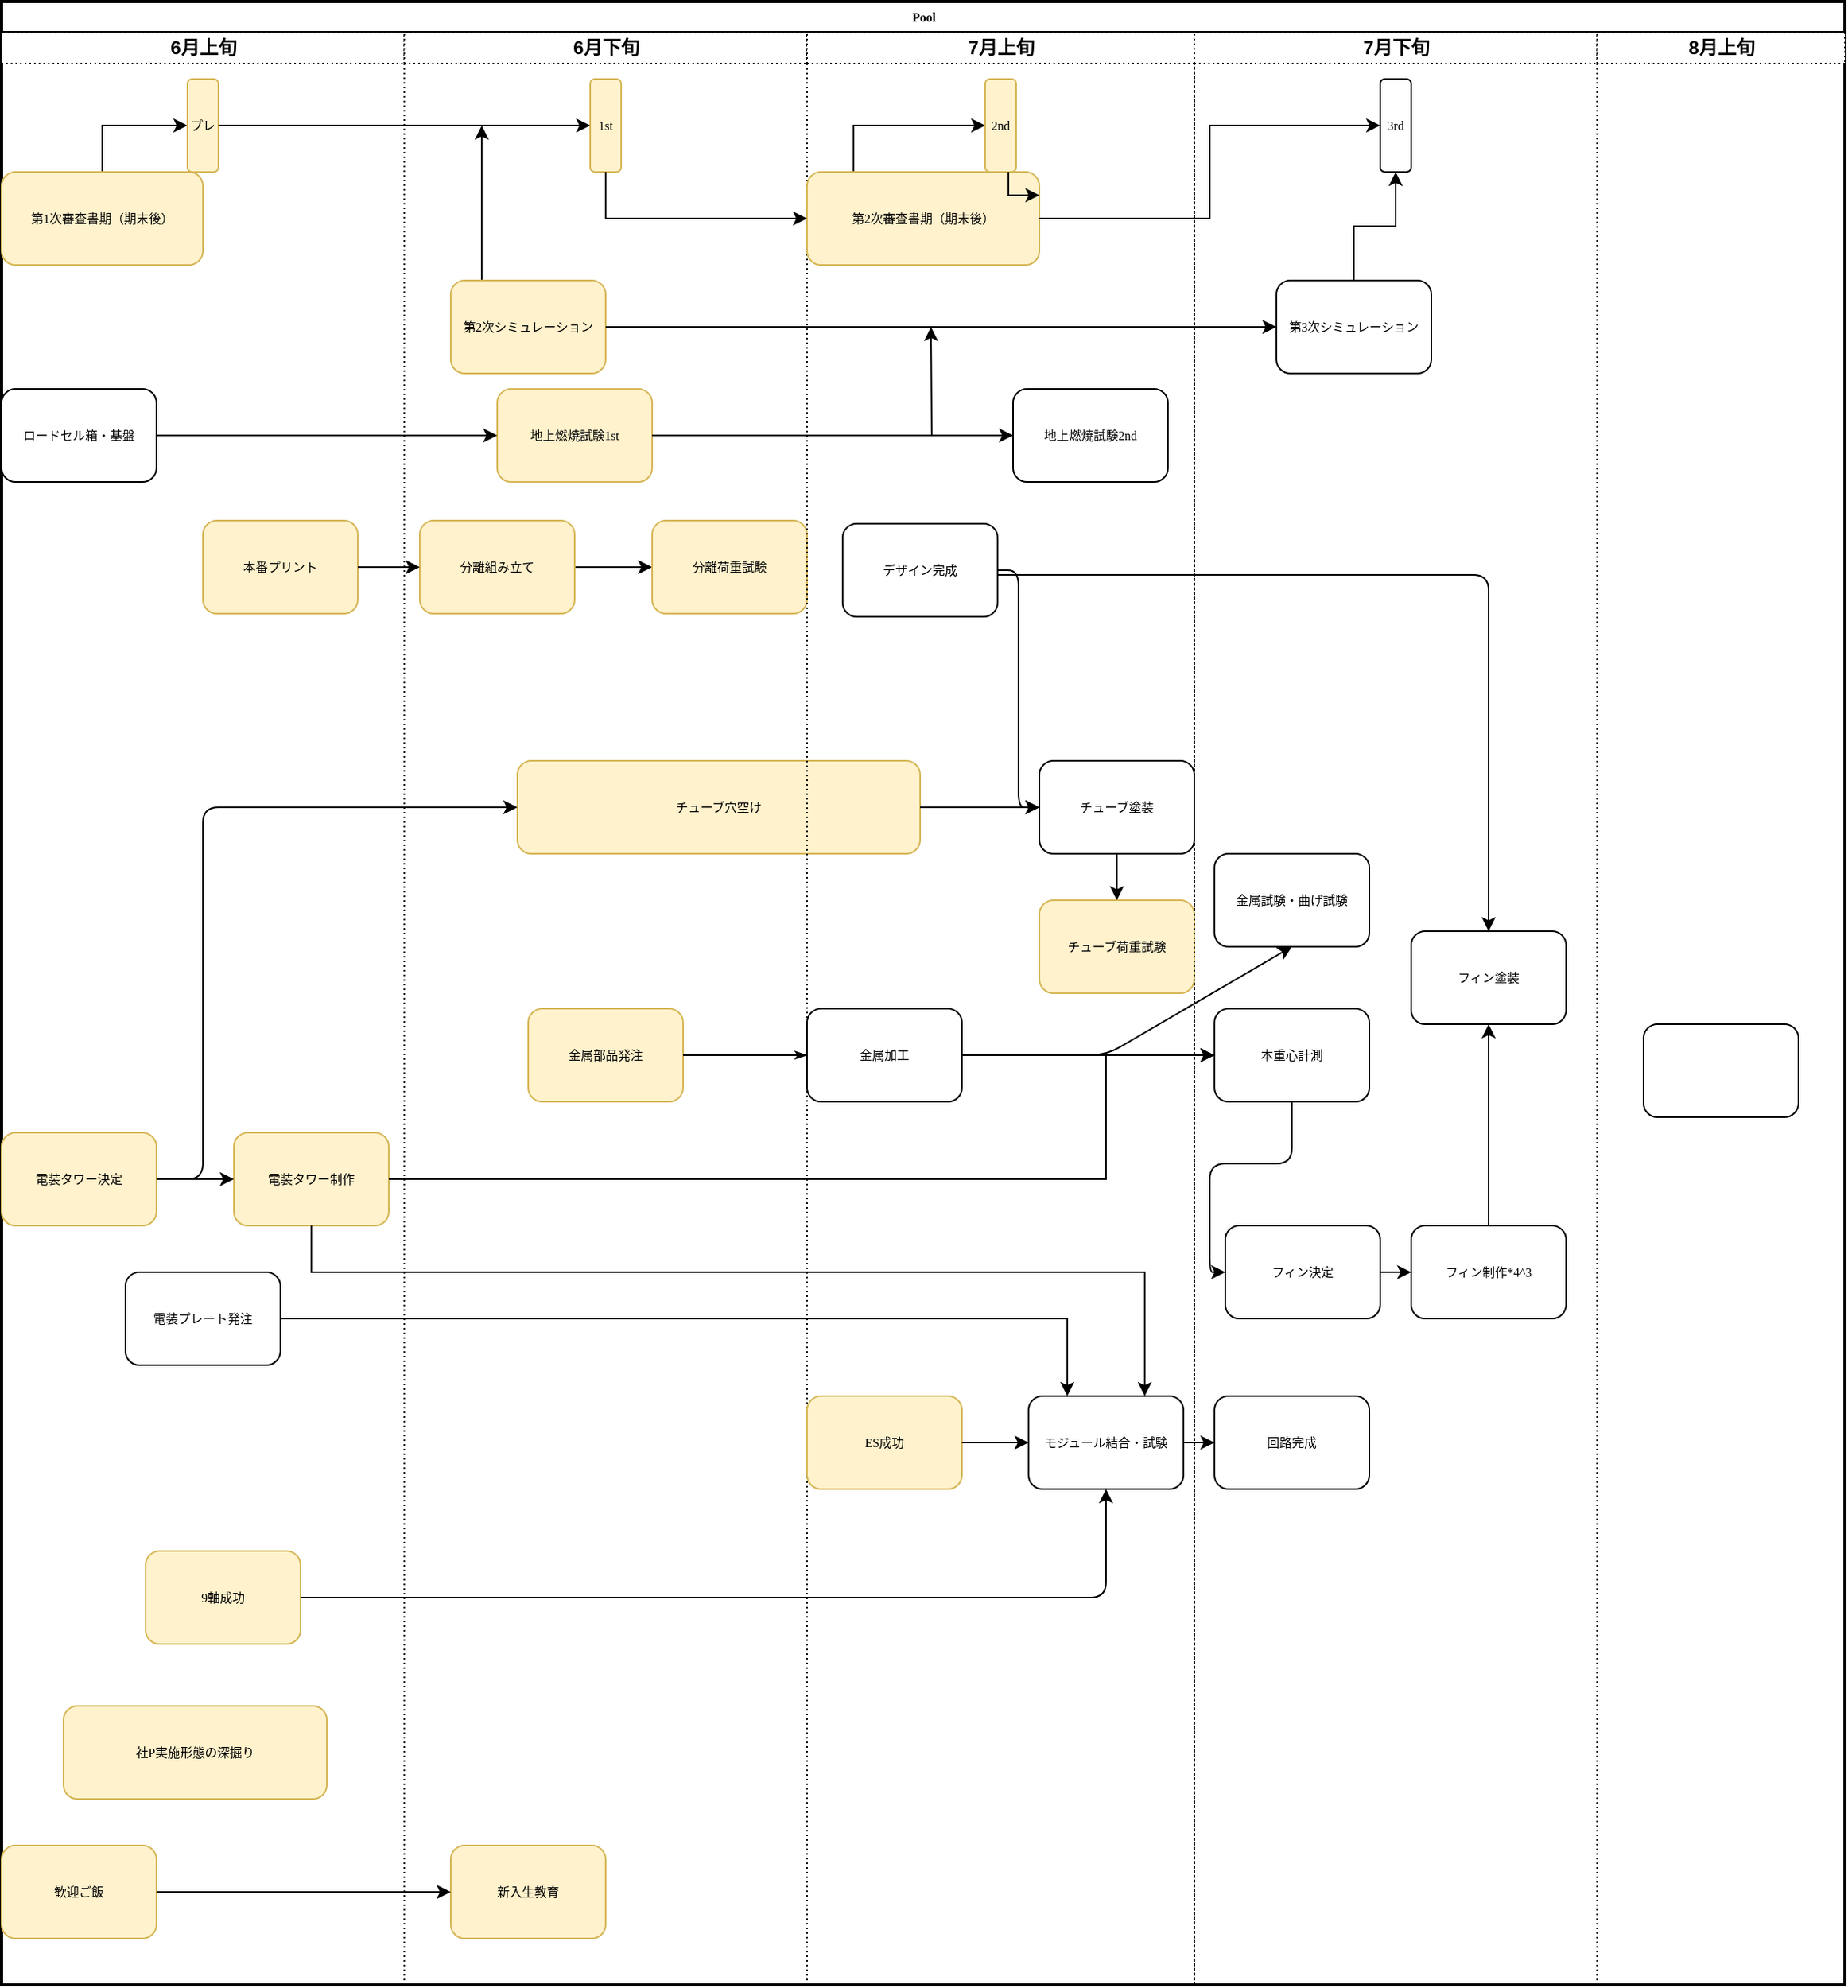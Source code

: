 <mxfile pages="4">
    <diagram name="制作フローのコピーのコピー" id="pfW3lf72uPNdmaA9rwUU">
        <mxGraphModel dx="1763" dy="618" grid="1" gridSize="10" guides="1" tooltips="1" connect="1" arrows="1" fold="1" page="1" pageScale="1" pageWidth="827" pageHeight="1169" math="0" shadow="0">
            <root>
                <mxCell id="v7Wbf7wJUb8fNGh6gjVY-0"/>
                <mxCell id="v7Wbf7wJUb8fNGh6gjVY-1" parent="v7Wbf7wJUb8fNGh6gjVY-0"/>
                <mxCell id="v7Wbf7wJUb8fNGh6gjVY-2" value="Pool" style="swimlane;html=1;childLayout=stackLayout;startSize=20;rounded=0;shadow=0;labelBackgroundColor=none;strokeWidth=2;fontFamily=Verdana;fontSize=8;align=center;" parent="v7Wbf7wJUb8fNGh6gjVY-1" vertex="1">
                    <mxGeometry x="-173" y="120" width="1190" height="1280" as="geometry"/>
                </mxCell>
                <mxCell id="v7Wbf7wJUb8fNGh6gjVY-16" value="6月上旬" style="swimlane;html=1;startSize=20;dashed=1;dashPattern=1 2;" parent="v7Wbf7wJUb8fNGh6gjVY-2" vertex="1">
                    <mxGeometry y="20" width="260" height="1260" as="geometry"/>
                </mxCell>
                <mxCell id="v7Wbf7wJUb8fNGh6gjVY-17" style="edgeStyle=orthogonalEdgeStyle;rounded=0;orthogonalLoop=1;jettySize=auto;html=1;entryX=0;entryY=0.5;entryDx=0;entryDy=0;" parent="v7Wbf7wJUb8fNGh6gjVY-16" source="v7Wbf7wJUb8fNGh6gjVY-18" target="v7Wbf7wJUb8fNGh6gjVY-19" edge="1">
                    <mxGeometry relative="1" as="geometry"/>
                </mxCell>
                <mxCell id="v7Wbf7wJUb8fNGh6gjVY-18" value="第1次審査書期（期末後）" style="rounded=1;whiteSpace=wrap;html=1;shadow=0;labelBackgroundColor=none;strokeWidth=1;fontFamily=Verdana;fontSize=8;align=center;fillColor=#fff2cc;strokeColor=#d6b656;" parent="v7Wbf7wJUb8fNGh6gjVY-16" vertex="1">
                    <mxGeometry y="90" width="130" height="60" as="geometry"/>
                </mxCell>
                <mxCell id="v7Wbf7wJUb8fNGh6gjVY-19" value="プレ" style="rounded=1;whiteSpace=wrap;html=1;shadow=0;labelBackgroundColor=none;strokeWidth=1;fontFamily=Verdana;fontSize=8;align=center;fillColor=#fff2cc;strokeColor=#d6b656;" parent="v7Wbf7wJUb8fNGh6gjVY-16" vertex="1">
                    <mxGeometry x="120" y="30" width="20" height="60" as="geometry"/>
                </mxCell>
                <mxCell id="v7Wbf7wJUb8fNGh6gjVY-24" value="電装タワー制作" style="rounded=1;whiteSpace=wrap;html=1;shadow=0;labelBackgroundColor=none;strokeWidth=1;fontFamily=Verdana;fontSize=8;align=center;fillColor=#fff2cc;strokeColor=#d6b656;" parent="v7Wbf7wJUb8fNGh6gjVY-16" vertex="1">
                    <mxGeometry x="150" y="710" width="100" height="60" as="geometry"/>
                </mxCell>
                <mxCell id="v7Wbf7wJUb8fNGh6gjVY-27" value="歓迎ご飯" style="rounded=1;whiteSpace=wrap;html=1;shadow=0;labelBackgroundColor=none;strokeWidth=1;fontFamily=Verdana;fontSize=8;align=center;fillColor=#fff2cc;strokeColor=#d6b656;" parent="v7Wbf7wJUb8fNGh6gjVY-16" vertex="1">
                    <mxGeometry y="1170" width="100" height="60" as="geometry"/>
                </mxCell>
                <mxCell id="v7Wbf7wJUb8fNGh6gjVY-29" value="9軸成功" style="rounded=1;whiteSpace=wrap;html=1;shadow=0;labelBackgroundColor=none;strokeWidth=1;fontFamily=Verdana;fontSize=8;align=center;fillColor=#fff2cc;strokeColor=#d6b656;" parent="v7Wbf7wJUb8fNGh6gjVY-16" vertex="1">
                    <mxGeometry x="93" y="980" width="100" height="60" as="geometry"/>
                </mxCell>
                <mxCell id="v7Wbf7wJUb8fNGh6gjVY-30" value="ロードセル箱・基盤" style="rounded=1;whiteSpace=wrap;html=1;shadow=0;labelBackgroundColor=none;strokeWidth=1;fontFamily=Verdana;fontSize=8;align=center;" parent="v7Wbf7wJUb8fNGh6gjVY-16" vertex="1">
                    <mxGeometry y="230" width="100" height="60" as="geometry"/>
                </mxCell>
                <mxCell id="v7Wbf7wJUb8fNGh6gjVY-32" value="本番プリント" style="rounded=1;whiteSpace=wrap;html=1;shadow=0;labelBackgroundColor=none;strokeWidth=1;fontFamily=Verdana;fontSize=8;align=center;fillColor=#fff2cc;strokeColor=#d6b656;" parent="v7Wbf7wJUb8fNGh6gjVY-16" vertex="1">
                    <mxGeometry x="130" y="315" width="100" height="60" as="geometry"/>
                </mxCell>
                <mxCell id="v7Wbf7wJUb8fNGh6gjVY-14" value="電装タワー決定" style="rounded=1;whiteSpace=wrap;html=1;shadow=0;labelBackgroundColor=none;strokeWidth=1;fontFamily=Verdana;fontSize=8;align=center;fillColor=#fff2cc;strokeColor=#d6b656;" parent="v7Wbf7wJUb8fNGh6gjVY-16" vertex="1">
                    <mxGeometry y="710" width="100" height="60" as="geometry"/>
                </mxCell>
                <mxCell id="v7Wbf7wJUb8fNGh6gjVY-80" style="edgeStyle=none;html=1;entryX=0;entryY=0.5;entryDx=0;entryDy=0;" parent="v7Wbf7wJUb8fNGh6gjVY-16" source="v7Wbf7wJUb8fNGh6gjVY-14" target="v7Wbf7wJUb8fNGh6gjVY-24" edge="1">
                    <mxGeometry relative="1" as="geometry"/>
                </mxCell>
                <mxCell id="v7Wbf7wJUb8fNGh6gjVY-10" value="社P実施形態の深掘り" style="rounded=1;whiteSpace=wrap;html=1;shadow=0;labelBackgroundColor=none;strokeWidth=1;fontFamily=Verdana;fontSize=8;align=center;fillColor=#fff2cc;strokeColor=#d6b656;" parent="v7Wbf7wJUb8fNGh6gjVY-16" vertex="1">
                    <mxGeometry x="40" y="1080" width="170" height="60" as="geometry"/>
                </mxCell>
                <mxCell id="v7Wbf7wJUb8fNGh6gjVY-34" value="電装プレート発注" style="rounded=1;whiteSpace=wrap;html=1;shadow=0;labelBackgroundColor=none;strokeWidth=1;fontFamily=Verdana;fontSize=8;align=center;" parent="v7Wbf7wJUb8fNGh6gjVY-16" vertex="1">
                    <mxGeometry x="80" y="800" width="100" height="60" as="geometry"/>
                </mxCell>
                <mxCell id="v7Wbf7wJUb8fNGh6gjVY-40" value="6月下旬" style="swimlane;html=1;startSize=20;dashed=1;dashPattern=1 2;" parent="v7Wbf7wJUb8fNGh6gjVY-2" vertex="1">
                    <mxGeometry x="260" y="20" width="260" height="1260" as="geometry"/>
                </mxCell>
                <mxCell id="v7Wbf7wJUb8fNGh6gjVY-41" value="新入生教育" style="rounded=1;whiteSpace=wrap;html=1;shadow=0;labelBackgroundColor=none;strokeWidth=1;fontFamily=Verdana;fontSize=8;align=center;fillColor=#fff2cc;strokeColor=#d6b656;" parent="v7Wbf7wJUb8fNGh6gjVY-40" vertex="1">
                    <mxGeometry x="30" y="1170" width="100" height="60" as="geometry"/>
                </mxCell>
                <mxCell id="v7Wbf7wJUb8fNGh6gjVY-42" value="1st" style="rounded=1;whiteSpace=wrap;html=1;shadow=0;labelBackgroundColor=none;strokeWidth=1;fontFamily=Verdana;fontSize=8;align=center;fillColor=#fff2cc;strokeColor=#d6b656;" parent="v7Wbf7wJUb8fNGh6gjVY-40" vertex="1">
                    <mxGeometry x="120" y="30" width="20" height="60" as="geometry"/>
                </mxCell>
                <mxCell id="v7Wbf7wJUb8fNGh6gjVY-43" style="edgeStyle=orthogonalEdgeStyle;rounded=0;orthogonalLoop=1;jettySize=auto;html=1;" parent="v7Wbf7wJUb8fNGh6gjVY-40" source="v7Wbf7wJUb8fNGh6gjVY-44" edge="1">
                    <mxGeometry relative="1" as="geometry">
                        <mxPoint x="50" y="60" as="targetPoint"/>
                        <Array as="points">
                            <mxPoint x="50" y="90"/>
                            <mxPoint x="50" y="90"/>
                        </Array>
                    </mxGeometry>
                </mxCell>
                <mxCell id="v7Wbf7wJUb8fNGh6gjVY-44" value="第2次シミュレーション" style="rounded=1;whiteSpace=wrap;html=1;shadow=0;labelBackgroundColor=none;strokeWidth=1;fontFamily=Verdana;fontSize=8;align=center;fillColor=#fff2cc;strokeColor=#d6b656;" parent="v7Wbf7wJUb8fNGh6gjVY-40" vertex="1">
                    <mxGeometry x="30" y="160" width="100" height="60" as="geometry"/>
                </mxCell>
                <mxCell id="v7Wbf7wJUb8fNGh6gjVY-47" value="地上燃焼試験1st" style="rounded=1;whiteSpace=wrap;html=1;shadow=0;labelBackgroundColor=none;strokeWidth=1;fontFamily=Verdana;fontSize=8;align=center;fillColor=#fff2cc;strokeColor=#d6b656;" parent="v7Wbf7wJUb8fNGh6gjVY-40" vertex="1">
                    <mxGeometry x="60" y="230" width="100" height="60" as="geometry"/>
                </mxCell>
                <mxCell id="mWcIP-Nt6csReat0SXpE-1" style="edgeStyle=none;html=1;entryX=0;entryY=0.5;entryDx=0;entryDy=0;" parent="v7Wbf7wJUb8fNGh6gjVY-40" source="v7Wbf7wJUb8fNGh6gjVY-31" target="mWcIP-Nt6csReat0SXpE-0" edge="1">
                    <mxGeometry relative="1" as="geometry"/>
                </mxCell>
                <mxCell id="v7Wbf7wJUb8fNGh6gjVY-31" value="分離組み立て" style="rounded=1;whiteSpace=wrap;html=1;shadow=0;labelBackgroundColor=none;strokeWidth=1;fontFamily=Verdana;fontSize=8;align=center;fillColor=#fff2cc;strokeColor=#d6b656;" parent="v7Wbf7wJUb8fNGh6gjVY-40" vertex="1">
                    <mxGeometry x="10" y="315" width="100" height="60" as="geometry"/>
                </mxCell>
                <mxCell id="mWcIP-Nt6csReat0SXpE-0" value="分離荷重試験" style="rounded=1;whiteSpace=wrap;html=1;shadow=0;labelBackgroundColor=none;strokeWidth=1;fontFamily=Verdana;fontSize=8;align=center;fillColor=#fff2cc;strokeColor=#d6b656;" parent="v7Wbf7wJUb8fNGh6gjVY-40" vertex="1">
                    <mxGeometry x="160" y="315" width="100" height="60" as="geometry"/>
                </mxCell>
                <mxCell id="v7Wbf7wJUb8fNGh6gjVY-39" value="チューブ穴空け" style="rounded=1;whiteSpace=wrap;html=1;shadow=0;labelBackgroundColor=none;strokeWidth=1;fontFamily=Verdana;fontSize=8;align=center;fillColor=#fff2cc;strokeColor=#d6b656;" parent="v7Wbf7wJUb8fNGh6gjVY-40" vertex="1">
                    <mxGeometry x="73" y="470" width="260" height="60" as="geometry"/>
                </mxCell>
                <mxCell id="v7Wbf7wJUb8fNGh6gjVY-12" value="金属部品発注" style="rounded=1;whiteSpace=wrap;html=1;shadow=0;labelBackgroundColor=none;strokeWidth=1;fontFamily=Verdana;fontSize=8;align=center;fillColor=#fff2cc;strokeColor=#d6b656;" parent="v7Wbf7wJUb8fNGh6gjVY-40" vertex="1">
                    <mxGeometry x="80" y="630" width="100" height="60" as="geometry"/>
                </mxCell>
                <mxCell id="v7Wbf7wJUb8fNGh6gjVY-48" value="7月上旬" style="swimlane;html=1;startSize=20;dashed=1;dashPattern=1 2;" parent="v7Wbf7wJUb8fNGh6gjVY-2" vertex="1">
                    <mxGeometry x="520" y="20" width="250" height="1260" as="geometry"/>
                </mxCell>
                <mxCell id="v7Wbf7wJUb8fNGh6gjVY-49" style="edgeStyle=orthogonalEdgeStyle;rounded=0;orthogonalLoop=1;jettySize=auto;html=1;entryX=0;entryY=0.5;entryDx=0;entryDy=0;" parent="v7Wbf7wJUb8fNGh6gjVY-48" source="v7Wbf7wJUb8fNGh6gjVY-50" target="v7Wbf7wJUb8fNGh6gjVY-53" edge="1">
                    <mxGeometry relative="1" as="geometry">
                        <Array as="points">
                            <mxPoint x="30" y="98"/>
                        </Array>
                    </mxGeometry>
                </mxCell>
                <mxCell id="v7Wbf7wJUb8fNGh6gjVY-50" value="第2&lt;span style=&quot;background-color: transparent; color: light-dark(rgb(0, 0, 0), rgb(255, 255, 255));&quot;&gt;次審査書&lt;/span&gt;期&lt;span style=&quot;background-color: transparent; color: light-dark(rgb(0, 0, 0), rgb(255, 255, 255));&quot;&gt;（期末後）&lt;/span&gt;" style="rounded=1;whiteSpace=wrap;html=1;shadow=0;labelBackgroundColor=none;strokeWidth=1;fontFamily=Verdana;fontSize=8;align=center;fillColor=#fff2cc;strokeColor=#d6b656;" parent="v7Wbf7wJUb8fNGh6gjVY-48" vertex="1">
                    <mxGeometry y="90" width="150" height="60" as="geometry"/>
                </mxCell>
                <mxCell id="v7Wbf7wJUb8fNGh6gjVY-51" style="edgeStyle=orthogonalEdgeStyle;rounded=0;orthogonalLoop=1;jettySize=auto;html=1;" parent="v7Wbf7wJUb8fNGh6gjVY-48" source="v7Wbf7wJUb8fNGh6gjVY-52" edge="1">
                    <mxGeometry relative="1" as="geometry">
                        <mxPoint x="80.0" y="190" as="targetPoint"/>
                    </mxGeometry>
                </mxCell>
                <mxCell id="v7Wbf7wJUb8fNGh6gjVY-52" value="地上燃焼試験2nd" style="rounded=1;whiteSpace=wrap;html=1;shadow=0;labelBackgroundColor=none;strokeWidth=1;fontFamily=Verdana;fontSize=8;align=center;" parent="v7Wbf7wJUb8fNGh6gjVY-48" vertex="1">
                    <mxGeometry x="133" y="230" width="100" height="60" as="geometry"/>
                </mxCell>
                <mxCell id="v7Wbf7wJUb8fNGh6gjVY-53" value="2nd" style="rounded=1;whiteSpace=wrap;html=1;shadow=0;labelBackgroundColor=none;strokeWidth=1;fontFamily=Verdana;fontSize=8;align=center;fillColor=#fff2cc;strokeColor=#d6b656;" parent="v7Wbf7wJUb8fNGh6gjVY-48" vertex="1">
                    <mxGeometry x="115" y="30" width="20" height="60" as="geometry"/>
                </mxCell>
                <mxCell id="v7Wbf7wJUb8fNGh6gjVY-54" style="edgeStyle=orthogonalEdgeStyle;rounded=0;orthogonalLoop=1;jettySize=auto;html=1;entryX=1;entryY=0.25;entryDx=0;entryDy=0;" parent="v7Wbf7wJUb8fNGh6gjVY-48" source="v7Wbf7wJUb8fNGh6gjVY-53" target="v7Wbf7wJUb8fNGh6gjVY-50" edge="1">
                    <mxGeometry relative="1" as="geometry">
                        <Array as="points">
                            <mxPoint x="130" y="60"/>
                            <mxPoint x="130" y="105"/>
                        </Array>
                    </mxGeometry>
                </mxCell>
                <mxCell id="mWcIP-Nt6csReat0SXpE-2" value="チューブ荷重試験" style="rounded=1;whiteSpace=wrap;html=1;shadow=0;labelBackgroundColor=none;strokeWidth=1;fontFamily=Verdana;fontSize=8;align=center;fillColor=#fff2cc;strokeColor=#d6b656;" parent="v7Wbf7wJUb8fNGh6gjVY-48" vertex="1">
                    <mxGeometry x="150" y="560" width="100" height="60" as="geometry"/>
                </mxCell>
                <mxCell id="v7Wbf7wJUb8fNGh6gjVY-21" value="チューブ塗装" style="rounded=1;whiteSpace=wrap;html=1;shadow=0;labelBackgroundColor=none;strokeWidth=1;fontFamily=Verdana;fontSize=8;align=center;" parent="v7Wbf7wJUb8fNGh6gjVY-48" vertex="1">
                    <mxGeometry x="150" y="470" width="100" height="60" as="geometry"/>
                </mxCell>
                <mxCell id="mWcIP-Nt6csReat0SXpE-3" style="edgeStyle=none;html=1;" parent="v7Wbf7wJUb8fNGh6gjVY-48" source="v7Wbf7wJUb8fNGh6gjVY-21" target="mWcIP-Nt6csReat0SXpE-2" edge="1">
                    <mxGeometry relative="1" as="geometry"/>
                </mxCell>
                <mxCell id="v7Wbf7wJUb8fNGh6gjVY-13" value="デザイン完成" style="rounded=1;whiteSpace=wrap;html=1;shadow=0;labelBackgroundColor=none;strokeWidth=1;fontFamily=Verdana;fontSize=8;align=center;" parent="v7Wbf7wJUb8fNGh6gjVY-48" vertex="1">
                    <mxGeometry x="23" y="317" width="100" height="60" as="geometry"/>
                </mxCell>
                <mxCell id="-z-bNrv3wPKpCMAyicmM-3" style="edgeStyle=orthogonalEdgeStyle;html=1;entryX=0;entryY=0.5;entryDx=0;entryDy=0;" parent="v7Wbf7wJUb8fNGh6gjVY-48" source="v7Wbf7wJUb8fNGh6gjVY-13" target="v7Wbf7wJUb8fNGh6gjVY-21" edge="1">
                    <mxGeometry relative="1" as="geometry"/>
                </mxCell>
                <mxCell id="v7Wbf7wJUb8fNGh6gjVY-23" value="モジュール結合・試験" style="rounded=1;whiteSpace=wrap;html=1;shadow=0;labelBackgroundColor=none;strokeWidth=1;fontFamily=Verdana;fontSize=8;align=center;" parent="v7Wbf7wJUb8fNGh6gjVY-48" vertex="1">
                    <mxGeometry x="143" y="880" width="100" height="60" as="geometry"/>
                </mxCell>
                <mxCell id="v7Wbf7wJUb8fNGh6gjVY-36" value="ES成功" style="rounded=1;whiteSpace=wrap;html=1;shadow=0;labelBackgroundColor=none;strokeWidth=1;fontFamily=Verdana;fontSize=8;align=center;fillColor=#fff2cc;strokeColor=#d6b656;" parent="v7Wbf7wJUb8fNGh6gjVY-48" vertex="1">
                    <mxGeometry y="880" width="100" height="60" as="geometry"/>
                </mxCell>
                <mxCell id="v7Wbf7wJUb8fNGh6gjVY-37" style="edgeStyle=orthogonalEdgeStyle;rounded=0;orthogonalLoop=1;jettySize=auto;html=1;entryX=0;entryY=0.5;entryDx=0;entryDy=0;" parent="v7Wbf7wJUb8fNGh6gjVY-48" source="v7Wbf7wJUb8fNGh6gjVY-36" target="v7Wbf7wJUb8fNGh6gjVY-23" edge="1">
                    <mxGeometry relative="1" as="geometry"/>
                </mxCell>
                <mxCell id="v7Wbf7wJUb8fNGh6gjVY-22" value="金属加工" style="rounded=1;whiteSpace=wrap;html=1;shadow=0;labelBackgroundColor=none;strokeWidth=1;fontFamily=Verdana;fontSize=8;align=center;" parent="v7Wbf7wJUb8fNGh6gjVY-48" vertex="1">
                    <mxGeometry y="630" width="100" height="60" as="geometry"/>
                </mxCell>
                <mxCell id="v7Wbf7wJUb8fNGh6gjVY-56" value="7月下旬" style="swimlane;html=1;startSize=20;dashed=1;dashPattern=1 2;" parent="v7Wbf7wJUb8fNGh6gjVY-2" vertex="1">
                    <mxGeometry x="770" y="20" width="260" height="1260" as="geometry"/>
                </mxCell>
                <mxCell id="v7Wbf7wJUb8fNGh6gjVY-57" value="3rd" style="rounded=1;whiteSpace=wrap;html=1;shadow=0;labelBackgroundColor=none;strokeWidth=1;fontFamily=Verdana;fontSize=8;align=center;" parent="v7Wbf7wJUb8fNGh6gjVY-56" vertex="1">
                    <mxGeometry x="120" y="30" width="20" height="60" as="geometry"/>
                </mxCell>
                <mxCell id="v7Wbf7wJUb8fNGh6gjVY-58" style="edgeStyle=orthogonalEdgeStyle;rounded=0;orthogonalLoop=1;jettySize=auto;html=1;" parent="v7Wbf7wJUb8fNGh6gjVY-56" source="v7Wbf7wJUb8fNGh6gjVY-59" target="v7Wbf7wJUb8fNGh6gjVY-57" edge="1">
                    <mxGeometry relative="1" as="geometry"/>
                </mxCell>
                <mxCell id="v7Wbf7wJUb8fNGh6gjVY-59" value="第3&lt;span style=&quot;background-color: transparent; color: light-dark(rgb(0, 0, 0), rgb(255, 255, 255));&quot;&gt;次シミュレーション&lt;/span&gt;" style="rounded=1;whiteSpace=wrap;html=1;shadow=0;labelBackgroundColor=none;strokeWidth=1;fontFamily=Verdana;fontSize=8;align=center;" parent="v7Wbf7wJUb8fNGh6gjVY-56" vertex="1">
                    <mxGeometry x="53" y="160" width="100" height="60" as="geometry"/>
                </mxCell>
                <mxCell id="v7Wbf7wJUb8fNGh6gjVY-60" value="フィン塗装" style="rounded=1;whiteSpace=wrap;html=1;shadow=0;labelBackgroundColor=none;strokeWidth=1;fontFamily=Verdana;fontSize=8;align=center;" parent="v7Wbf7wJUb8fNGh6gjVY-56" vertex="1">
                    <mxGeometry x="140" y="580" width="100" height="60" as="geometry"/>
                </mxCell>
                <mxCell id="v7Wbf7wJUb8fNGh6gjVY-46" value="回路完成" style="rounded=1;whiteSpace=wrap;html=1;shadow=0;labelBackgroundColor=none;strokeWidth=1;fontFamily=Verdana;fontSize=8;align=center;" parent="v7Wbf7wJUb8fNGh6gjVY-56" vertex="1">
                    <mxGeometry x="13" y="880" width="100" height="60" as="geometry"/>
                </mxCell>
                <mxCell id="v7Wbf7wJUb8fNGh6gjVY-55" value="フィン制作*4^3" style="rounded=1;whiteSpace=wrap;html=1;shadow=0;labelBackgroundColor=none;strokeWidth=1;fontFamily=Verdana;fontSize=8;align=center;" parent="v7Wbf7wJUb8fNGh6gjVY-56" vertex="1">
                    <mxGeometry x="140" y="770" width="100" height="60" as="geometry"/>
                </mxCell>
                <mxCell id="v7Wbf7wJUb8fNGh6gjVY-71" style="edgeStyle=orthogonalEdgeStyle;rounded=0;orthogonalLoop=1;jettySize=auto;html=1;" parent="v7Wbf7wJUb8fNGh6gjVY-56" source="v7Wbf7wJUb8fNGh6gjVY-55" target="v7Wbf7wJUb8fNGh6gjVY-60" edge="1">
                    <mxGeometry relative="1" as="geometry">
                        <Array as="points">
                            <mxPoint x="190" y="730"/>
                            <mxPoint x="190" y="730"/>
                        </Array>
                    </mxGeometry>
                </mxCell>
                <mxCell id="v7Wbf7wJUb8fNGh6gjVY-45" value="フィン決定" style="rounded=1;whiteSpace=wrap;html=1;shadow=0;labelBackgroundColor=none;strokeWidth=1;fontFamily=Verdana;fontSize=8;align=center;" parent="v7Wbf7wJUb8fNGh6gjVY-56" vertex="1">
                    <mxGeometry x="20" y="770" width="100" height="60" as="geometry"/>
                </mxCell>
                <mxCell id="v7Wbf7wJUb8fNGh6gjVY-70" style="edgeStyle=orthogonalEdgeStyle;rounded=0;orthogonalLoop=1;jettySize=auto;html=1;entryX=0;entryY=0.5;entryDx=0;entryDy=0;" parent="v7Wbf7wJUb8fNGh6gjVY-56" source="v7Wbf7wJUb8fNGh6gjVY-45" target="v7Wbf7wJUb8fNGh6gjVY-55" edge="1">
                    <mxGeometry relative="1" as="geometry"/>
                </mxCell>
                <mxCell id="v7Wbf7wJUb8fNGh6gjVY-15" value="本重心計測" style="rounded=1;whiteSpace=wrap;html=1;shadow=0;labelBackgroundColor=none;strokeWidth=1;fontFamily=Verdana;fontSize=8;align=center;" parent="v7Wbf7wJUb8fNGh6gjVY-56" vertex="1">
                    <mxGeometry x="13" y="630" width="100" height="60" as="geometry"/>
                </mxCell>
                <mxCell id="-z-bNrv3wPKpCMAyicmM-1" style="edgeStyle=orthogonalEdgeStyle;html=1;entryX=0;entryY=0.5;entryDx=0;entryDy=0;" parent="v7Wbf7wJUb8fNGh6gjVY-56" source="v7Wbf7wJUb8fNGh6gjVY-15" target="v7Wbf7wJUb8fNGh6gjVY-45" edge="1">
                    <mxGeometry relative="1" as="geometry"/>
                </mxCell>
                <mxCell id="8__-xJ1VK_UJQFw3Zxn6-0" value="金属試験・曲げ試験" style="rounded=1;whiteSpace=wrap;html=1;shadow=0;labelBackgroundColor=none;strokeWidth=1;fontFamily=Verdana;fontSize=8;align=center;" vertex="1" parent="v7Wbf7wJUb8fNGh6gjVY-56">
                    <mxGeometry x="13" y="530" width="100" height="60" as="geometry"/>
                </mxCell>
                <mxCell id="v7Wbf7wJUb8fNGh6gjVY-61" value="8月上旬" style="swimlane;html=1;startSize=20;dashed=1;dashPattern=1 2;" parent="v7Wbf7wJUb8fNGh6gjVY-2" vertex="1">
                    <mxGeometry x="1030" y="20" width="160" height="1260" as="geometry"/>
                </mxCell>
                <mxCell id="v7Wbf7wJUb8fNGh6gjVY-62" value="" style="rounded=1;whiteSpace=wrap;html=1;shadow=0;labelBackgroundColor=none;strokeWidth=1;fontFamily=Verdana;fontSize=8;align=center;" parent="v7Wbf7wJUb8fNGh6gjVY-61" vertex="1">
                    <mxGeometry x="30" y="640" width="100" height="60" as="geometry"/>
                </mxCell>
                <mxCell id="v7Wbf7wJUb8fNGh6gjVY-63" style="edgeStyle=orthogonalEdgeStyle;rounded=0;orthogonalLoop=1;jettySize=auto;html=1;entryX=0;entryY=0.5;entryDx=0;entryDy=0;" parent="v7Wbf7wJUb8fNGh6gjVY-2" source="v7Wbf7wJUb8fNGh6gjVY-19" target="v7Wbf7wJUb8fNGh6gjVY-42" edge="1">
                    <mxGeometry relative="1" as="geometry"/>
                </mxCell>
                <mxCell id="v7Wbf7wJUb8fNGh6gjVY-64" style="edgeStyle=orthogonalEdgeStyle;rounded=0;orthogonalLoop=1;jettySize=auto;html=1;" parent="v7Wbf7wJUb8fNGh6gjVY-2" source="v7Wbf7wJUb8fNGh6gjVY-42" target="v7Wbf7wJUb8fNGh6gjVY-50" edge="1">
                    <mxGeometry relative="1" as="geometry">
                        <Array as="points">
                            <mxPoint x="610" y="140"/>
                        </Array>
                    </mxGeometry>
                </mxCell>
                <mxCell id="v7Wbf7wJUb8fNGh6gjVY-65" style="edgeStyle=orthogonalEdgeStyle;rounded=0;orthogonalLoop=1;jettySize=auto;html=1;entryX=0;entryY=0.5;entryDx=0;entryDy=0;flowAnimation=0;" parent="v7Wbf7wJUb8fNGh6gjVY-2" edge="1">
                    <mxGeometry relative="1" as="geometry">
                        <Array as="points">
                            <mxPoint x="70" y="365"/>
                        </Array>
                        <mxPoint x="190" y="365" as="targetPoint"/>
                    </mxGeometry>
                </mxCell>
                <mxCell id="v7Wbf7wJUb8fNGh6gjVY-66" style="edgeStyle=orthogonalEdgeStyle;rounded=0;orthogonalLoop=1;jettySize=auto;html=1;" parent="v7Wbf7wJUb8fNGh6gjVY-2" source="v7Wbf7wJUb8fNGh6gjVY-44" target="v7Wbf7wJUb8fNGh6gjVY-59" edge="1">
                    <mxGeometry relative="1" as="geometry"/>
                </mxCell>
                <mxCell id="v7Wbf7wJUb8fNGh6gjVY-67" style="edgeStyle=orthogonalEdgeStyle;rounded=0;orthogonalLoop=1;jettySize=auto;html=1;entryX=0;entryY=0.5;entryDx=0;entryDy=0;" parent="v7Wbf7wJUb8fNGh6gjVY-2" source="v7Wbf7wJUb8fNGh6gjVY-27" target="v7Wbf7wJUb8fNGh6gjVY-41" edge="1">
                    <mxGeometry relative="1" as="geometry"/>
                </mxCell>
                <mxCell id="v7Wbf7wJUb8fNGh6gjVY-76" style="edgeStyle=orthogonalEdgeStyle;rounded=0;orthogonalLoop=1;jettySize=auto;html=1;entryX=0;entryY=0.5;entryDx=0;entryDy=0;" parent="v7Wbf7wJUb8fNGh6gjVY-2" source="v7Wbf7wJUb8fNGh6gjVY-50" target="v7Wbf7wJUb8fNGh6gjVY-57" edge="1">
                    <mxGeometry relative="1" as="geometry"/>
                </mxCell>
                <mxCell id="v7Wbf7wJUb8fNGh6gjVY-78" value="" style="edgeStyle=none;html=1;" parent="v7Wbf7wJUb8fNGh6gjVY-2" source="v7Wbf7wJUb8fNGh6gjVY-30" target="v7Wbf7wJUb8fNGh6gjVY-47" edge="1">
                    <mxGeometry relative="1" as="geometry"/>
                </mxCell>
                <mxCell id="v7Wbf7wJUb8fNGh6gjVY-79" style="edgeStyle=none;html=1;entryX=0;entryY=0.5;entryDx=0;entryDy=0;" parent="v7Wbf7wJUb8fNGh6gjVY-2" source="v7Wbf7wJUb8fNGh6gjVY-47" target="v7Wbf7wJUb8fNGh6gjVY-52" edge="1">
                    <mxGeometry relative="1" as="geometry"/>
                </mxCell>
                <mxCell id="v7Wbf7wJUb8fNGh6gjVY-82" style="edgeStyle=orthogonalEdgeStyle;html=1;entryX=0.5;entryY=0;entryDx=0;entryDy=0;" parent="v7Wbf7wJUb8fNGh6gjVY-2" source="v7Wbf7wJUb8fNGh6gjVY-13" target="v7Wbf7wJUb8fNGh6gjVY-60" edge="1">
                    <mxGeometry relative="1" as="geometry">
                        <mxPoint x="770" y="660" as="targetPoint"/>
                        <Array as="points">
                            <mxPoint x="960" y="370"/>
                        </Array>
                    </mxGeometry>
                </mxCell>
                <mxCell id="v7Wbf7wJUb8fNGh6gjVY-38" style="edgeStyle=none;html=1;entryX=0;entryY=0.5;entryDx=0;entryDy=0;" parent="v7Wbf7wJUb8fNGh6gjVY-2" source="v7Wbf7wJUb8fNGh6gjVY-39" target="v7Wbf7wJUb8fNGh6gjVY-21" edge="1">
                    <mxGeometry relative="1" as="geometry"/>
                </mxCell>
                <mxCell id="v7Wbf7wJUb8fNGh6gjVY-33" style="edgeStyle=orthogonalEdgeStyle;rounded=0;orthogonalLoop=1;jettySize=auto;html=1;" parent="v7Wbf7wJUb8fNGh6gjVY-2" source="v7Wbf7wJUb8fNGh6gjVY-32" target="v7Wbf7wJUb8fNGh6gjVY-31" edge="1">
                    <mxGeometry relative="1" as="geometry"/>
                </mxCell>
                <mxCell id="v7Wbf7wJUb8fNGh6gjVY-35" style="edgeStyle=orthogonalEdgeStyle;rounded=0;orthogonalLoop=1;jettySize=auto;html=1;entryX=0.25;entryY=0;entryDx=0;entryDy=0;" parent="v7Wbf7wJUb8fNGh6gjVY-2" source="v7Wbf7wJUb8fNGh6gjVY-34" target="v7Wbf7wJUb8fNGh6gjVY-23" edge="1">
                    <mxGeometry relative="1" as="geometry"/>
                </mxCell>
                <mxCell id="1I42DUbAPKEsejyjN5LN-2" style="edgeStyle=orthogonalEdgeStyle;rounded=0;orthogonalLoop=1;jettySize=auto;html=1;entryX=0;entryY=0.5;entryDx=0;entryDy=0;" parent="v7Wbf7wJUb8fNGh6gjVY-2" source="v7Wbf7wJUb8fNGh6gjVY-24" target="v7Wbf7wJUb8fNGh6gjVY-15" edge="1">
                    <mxGeometry relative="1" as="geometry">
                        <Array as="points">
                            <mxPoint x="713" y="760"/>
                            <mxPoint x="713" y="680"/>
                        </Array>
                    </mxGeometry>
                </mxCell>
                <mxCell id="1I42DUbAPKEsejyjN5LN-3" style="edgeStyle=orthogonalEdgeStyle;rounded=0;orthogonalLoop=1;jettySize=auto;html=1;entryX=0.75;entryY=0;entryDx=0;entryDy=0;" parent="v7Wbf7wJUb8fNGh6gjVY-2" source="v7Wbf7wJUb8fNGh6gjVY-24" target="v7Wbf7wJUb8fNGh6gjVY-23" edge="1">
                    <mxGeometry relative="1" as="geometry">
                        <Array as="points">
                            <mxPoint x="200" y="820"/>
                            <mxPoint x="738" y="820"/>
                        </Array>
                    </mxGeometry>
                </mxCell>
                <mxCell id="v7Wbf7wJUb8fNGh6gjVY-77" style="edgeStyle=orthogonalEdgeStyle;rounded=1;html=1;labelBackgroundColor=none;startArrow=none;startFill=0;startSize=5;endArrow=classicThin;endFill=1;endSize=5;jettySize=auto;orthogonalLoop=1;strokeWidth=1;fontFamily=Verdana;fontSize=8" parent="v7Wbf7wJUb8fNGh6gjVY-2" source="v7Wbf7wJUb8fNGh6gjVY-12" target="v7Wbf7wJUb8fNGh6gjVY-22" edge="1">
                    <mxGeometry relative="1" as="geometry"/>
                </mxCell>
                <mxCell id="v7Wbf7wJUb8fNGh6gjVY-72" style="edgeStyle=orthogonalEdgeStyle;rounded=0;orthogonalLoop=1;jettySize=auto;html=1;entryX=0;entryY=0.5;entryDx=0;entryDy=0;" parent="v7Wbf7wJUb8fNGh6gjVY-2" source="v7Wbf7wJUb8fNGh6gjVY-23" target="v7Wbf7wJUb8fNGh6gjVY-46" edge="1">
                    <mxGeometry relative="1" as="geometry"/>
                </mxCell>
                <mxCell id="-z-bNrv3wPKpCMAyicmM-4" style="edgeStyle=orthogonalEdgeStyle;html=1;entryX=0;entryY=0.5;entryDx=0;entryDy=0;" parent="v7Wbf7wJUb8fNGh6gjVY-2" source="v7Wbf7wJUb8fNGh6gjVY-14" target="v7Wbf7wJUb8fNGh6gjVY-39" edge="1">
                    <mxGeometry relative="1" as="geometry">
                        <Array as="points">
                            <mxPoint x="130" y="760"/>
                            <mxPoint x="130" y="520"/>
                        </Array>
                    </mxGeometry>
                </mxCell>
                <mxCell id="1V7p5t2EZF-j-9ozE6Pp-1" style="edgeStyle=none;html=1;entryX=0.5;entryY=1;entryDx=0;entryDy=0;" parent="v7Wbf7wJUb8fNGh6gjVY-2" source="v7Wbf7wJUb8fNGh6gjVY-29" target="v7Wbf7wJUb8fNGh6gjVY-23" edge="1">
                    <mxGeometry relative="1" as="geometry">
                        <Array as="points">
                            <mxPoint x="713" y="1030"/>
                        </Array>
                    </mxGeometry>
                </mxCell>
                <mxCell id="1I42DUbAPKEsejyjN5LN-0" style="edgeStyle=orthogonalEdgeStyle;rounded=0;orthogonalLoop=1;jettySize=auto;html=1;entryX=0;entryY=0.5;entryDx=0;entryDy=0;" parent="v7Wbf7wJUb8fNGh6gjVY-2" source="v7Wbf7wJUb8fNGh6gjVY-22" target="v7Wbf7wJUb8fNGh6gjVY-15" edge="1">
                    <mxGeometry relative="1" as="geometry"/>
                </mxCell>
                <mxCell id="8__-xJ1VK_UJQFw3Zxn6-4" style="edgeStyle=none;html=1;entryX=0.5;entryY=1;entryDx=0;entryDy=0;" edge="1" parent="v7Wbf7wJUb8fNGh6gjVY-2" source="v7Wbf7wJUb8fNGh6gjVY-22" target="8__-xJ1VK_UJQFw3Zxn6-0">
                    <mxGeometry relative="1" as="geometry">
                        <Array as="points">
                            <mxPoint x="713" y="680"/>
                        </Array>
                    </mxGeometry>
                </mxCell>
            </root>
        </mxGraphModel>
    </diagram>
    <diagram id="QZoIV7y4iu6GH5jPl6gE" name="制作フロー">
        <mxGraphModel dx="1417" dy="618" grid="1" gridSize="10" guides="1" tooltips="1" connect="1" arrows="1" fold="1" page="1" pageScale="1" pageWidth="827" pageHeight="1169" math="0" shadow="0">
            <root>
                <mxCell id="0"/>
                <mxCell id="1" parent="0"/>
                <mxCell id="Svl1HbeHAaXiKfEnw7dw-1" value="Pool" style="swimlane;html=1;childLayout=stackLayout;startSize=20;rounded=0;shadow=0;labelBackgroundColor=none;strokeWidth=2;fontFamily=Verdana;fontSize=8;align=center;" parent="1" vertex="1">
                    <mxGeometry x="-150" y="30" width="1170" height="1280" as="geometry"/>
                </mxCell>
                <mxCell id="Svl1HbeHAaXiKfEnw7dw-25" value="5月上旬" style="swimlane;html=1;startSize=20;dashed=1;strokeWidth=1;dashPattern=1 2;" parent="Svl1HbeHAaXiKfEnw7dw-1" vertex="1">
                    <mxGeometry y="20" width="170" height="1260" as="geometry"/>
                </mxCell>
                <mxCell id="Svl1HbeHAaXiKfEnw7dw-18" value="マイコン・確定部品発注" style="rounded=1;whiteSpace=wrap;html=1;shadow=0;labelBackgroundColor=none;strokeWidth=1;fontFamily=Verdana;fontSize=8;align=center;" parent="Svl1HbeHAaXiKfEnw7dw-25" vertex="1">
                    <mxGeometry y="1010" width="100" height="60" as="geometry"/>
                </mxCell>
                <mxCell id="Svl1HbeHAaXiKfEnw7dw-21" value="3軸決定" style="rounded=1;whiteSpace=wrap;html=1;shadow=0;labelBackgroundColor=none;strokeWidth=1;fontFamily=Verdana;fontSize=8;align=center;" parent="Svl1HbeHAaXiKfEnw7dw-25" vertex="1">
                    <mxGeometry y="890" width="100" height="60" as="geometry"/>
                </mxCell>
                <mxCell id="Svl1HbeHAaXiKfEnw7dw-15" value="分離基盤設計" style="rounded=1;whiteSpace=wrap;html=1;shadow=0;labelBackgroundColor=none;strokeWidth=1;fontFamily=Verdana;fontSize=8;align=center;" parent="Svl1HbeHAaXiKfEnw7dw-25" vertex="1">
                    <mxGeometry y="710" width="100" height="60" as="geometry"/>
                </mxCell>
                <mxCell id="Svl1HbeHAaXiKfEnw7dw-33" value="5月下旬" style="swimlane;html=1;startSize=20;dashed=1;dashPattern=1 2;" parent="Svl1HbeHAaXiKfEnw7dw-1" vertex="1">
                    <mxGeometry x="170" y="20" width="190" height="1260" as="geometry"/>
                </mxCell>
                <mxCell id="Svl1HbeHAaXiKfEnw7dw-41" value="新入生教育・回路量産" style="rounded=1;whiteSpace=wrap;html=1;shadow=0;labelBackgroundColor=none;strokeWidth=1;fontFamily=Verdana;fontSize=8;align=center;" parent="Svl1HbeHAaXiKfEnw7dw-33" vertex="1">
                    <mxGeometry x="90" y="1100" width="100" height="60" as="geometry"/>
                </mxCell>
                <mxCell id="Svl1HbeHAaXiKfEnw7dw-42" value="実施形態の深掘り" style="rounded=1;whiteSpace=wrap;html=1;shadow=0;labelBackgroundColor=none;strokeWidth=1;fontFamily=Verdana;fontSize=8;align=center;" parent="Svl1HbeHAaXiKfEnw7dw-33" vertex="1">
                    <mxGeometry x="30" y="1010" width="100" height="60" as="geometry"/>
                </mxCell>
                <mxCell id="Svl1HbeHAaXiKfEnw7dw-43" style="edgeStyle=orthogonalEdgeStyle;rounded=0;orthogonalLoop=1;jettySize=auto;html=1;entryX=0.5;entryY=0;entryDx=0;entryDy=0;" parent="Svl1HbeHAaXiKfEnw7dw-33" source="Svl1HbeHAaXiKfEnw7dw-42" target="Svl1HbeHAaXiKfEnw7dw-41" edge="1">
                    <mxGeometry relative="1" as="geometry">
                        <Array as="points">
                            <mxPoint x="80" y="1090"/>
                            <mxPoint x="140" y="1090"/>
                        </Array>
                    </mxGeometry>
                </mxCell>
                <mxCell id="Svl1HbeHAaXiKfEnw7dw-30" value="電装プレート発注" style="rounded=1;whiteSpace=wrap;html=1;shadow=0;labelBackgroundColor=none;strokeWidth=1;fontFamily=Verdana;fontSize=8;align=center;" parent="Svl1HbeHAaXiKfEnw7dw-33" vertex="1">
                    <mxGeometry x="90" y="710" width="100" height="60" as="geometry"/>
                </mxCell>
                <mxCell id="Svl1HbeHAaXiKfEnw7dw-27" value="本番プリント" style="rounded=1;whiteSpace=wrap;html=1;shadow=0;labelBackgroundColor=none;strokeWidth=1;fontFamily=Verdana;fontSize=8;align=center;" parent="Svl1HbeHAaXiKfEnw7dw-33" vertex="1">
                    <mxGeometry x="20" y="315" width="100" height="60" as="geometry"/>
                </mxCell>
                <mxCell id="Svl1HbeHAaXiKfEnw7dw-31" value="金属部品発注" style="rounded=1;whiteSpace=wrap;html=1;shadow=0;labelBackgroundColor=none;strokeWidth=1;fontFamily=Verdana;fontSize=8;align=center;" parent="Svl1HbeHAaXiKfEnw7dw-33" vertex="1">
                    <mxGeometry x="80" y="520" width="100" height="60" as="geometry"/>
                </mxCell>
                <mxCell id="Svl1HbeHAaXiKfEnw7dw-24" value="ES成功" style="rounded=1;whiteSpace=wrap;html=1;shadow=0;labelBackgroundColor=none;strokeWidth=1;fontFamily=Verdana;fontSize=8;align=center;" parent="Svl1HbeHAaXiKfEnw7dw-33" vertex="1">
                    <mxGeometry x="90" y="780" width="100" height="60" as="geometry"/>
                </mxCell>
                <mxCell id="Svl1HbeHAaXiKfEnw7dw-32" value="デザイン" style="rounded=1;whiteSpace=wrap;html=1;shadow=0;labelBackgroundColor=none;strokeWidth=1;fontFamily=Verdana;fontSize=8;align=center;" parent="Svl1HbeHAaXiKfEnw7dw-33" vertex="1">
                    <mxGeometry x="45" y="390" width="100" height="60" as="geometry"/>
                </mxCell>
                <mxCell id="Svl1HbeHAaXiKfEnw7dw-37" value="チューブ穴空け" style="rounded=1;whiteSpace=wrap;html=1;shadow=0;labelBackgroundColor=none;strokeWidth=1;fontFamily=Verdana;fontSize=8;align=center;" parent="Svl1HbeHAaXiKfEnw7dw-33" vertex="1">
                    <mxGeometry x="90" y="460" width="100" height="60" as="geometry"/>
                </mxCell>
                <mxCell id="Svl1HbeHAaXiKfEnw7dw-48" value="6月上旬" style="swimlane;html=1;startSize=20;dashed=1;dashPattern=1 2;" parent="Svl1HbeHAaXiKfEnw7dw-1" vertex="1">
                    <mxGeometry x="360" y="20" width="170" height="1260" as="geometry"/>
                </mxCell>
                <mxCell id="Svl1HbeHAaXiKfEnw7dw-49" value="機体仮組" style="rounded=1;whiteSpace=wrap;html=1;shadow=0;labelBackgroundColor=none;strokeWidth=1;fontFamily=Verdana;fontSize=8;align=center;" parent="Svl1HbeHAaXiKfEnw7dw-48" vertex="1">
                    <mxGeometry x="80" y="315" width="100" height="60" as="geometry"/>
                </mxCell>
                <mxCell id="Svl1HbeHAaXiKfEnw7dw-50" style="edgeStyle=orthogonalEdgeStyle;rounded=0;orthogonalLoop=1;jettySize=auto;html=1;entryX=0;entryY=0.5;entryDx=0;entryDy=0;" parent="Svl1HbeHAaXiKfEnw7dw-48" source="Svl1HbeHAaXiKfEnw7dw-51" target="Svl1HbeHAaXiKfEnw7dw-52" edge="1">
                    <mxGeometry relative="1" as="geometry"/>
                </mxCell>
                <mxCell id="Svl1HbeHAaXiKfEnw7dw-51" value="第1次審査書期（期末後）" style="rounded=1;whiteSpace=wrap;html=1;shadow=0;labelBackgroundColor=none;strokeWidth=1;fontFamily=Verdana;fontSize=8;align=center;" parent="Svl1HbeHAaXiKfEnw7dw-48" vertex="1">
                    <mxGeometry x="-60" y="90" width="130" height="60" as="geometry"/>
                </mxCell>
                <mxCell id="Svl1HbeHAaXiKfEnw7dw-52" value="プレ" style="rounded=1;whiteSpace=wrap;html=1;shadow=0;labelBackgroundColor=none;strokeWidth=1;fontFamily=Verdana;fontSize=8;align=center;" parent="Svl1HbeHAaXiKfEnw7dw-48" vertex="1">
                    <mxGeometry x="70" y="30" width="20" height="60" as="geometry"/>
                </mxCell>
                <mxCell id="Svl1HbeHAaXiKfEnw7dw-53" value="追加発注" style="rounded=1;whiteSpace=wrap;html=1;shadow=0;labelBackgroundColor=none;strokeWidth=1;fontFamily=Verdana;fontSize=8;align=center;" parent="Svl1HbeHAaXiKfEnw7dw-48" vertex="1">
                    <mxGeometry x="30" y="1010" width="100" height="60" as="geometry"/>
                </mxCell>
                <mxCell id="Svl1HbeHAaXiKfEnw7dw-54" value="チューブ塗装" style="rounded=1;whiteSpace=wrap;html=1;shadow=0;labelBackgroundColor=none;strokeWidth=1;fontFamily=Verdana;fontSize=8;align=center;" parent="Svl1HbeHAaXiKfEnw7dw-48" vertex="1">
                    <mxGeometry x="130" y="475" width="100" height="60" as="geometry"/>
                </mxCell>
                <mxCell id="Svl1HbeHAaXiKfEnw7dw-39" value="金属加工" style="rounded=1;whiteSpace=wrap;html=1;shadow=0;labelBackgroundColor=none;strokeWidth=1;fontFamily=Verdana;fontSize=8;align=center;" parent="Svl1HbeHAaXiKfEnw7dw-48" vertex="1">
                    <mxGeometry x="20" y="520" width="100" height="60" as="geometry"/>
                </mxCell>
                <mxCell id="Svl1HbeHAaXiKfEnw7dw-45" value="モジュール結合・試験" style="rounded=1;whiteSpace=wrap;html=1;shadow=0;labelBackgroundColor=none;strokeWidth=1;fontFamily=Verdana;fontSize=8;align=center;" parent="Svl1HbeHAaXiKfEnw7dw-48" vertex="1">
                    <mxGeometry x="35" y="780" width="100" height="60" as="geometry"/>
                </mxCell>
                <mxCell id="Svl1HbeHAaXiKfEnw7dw-36" value="電装タワー制作" style="rounded=1;whiteSpace=wrap;html=1;shadow=0;labelBackgroundColor=none;strokeWidth=1;fontFamily=Verdana;fontSize=8;align=center;" parent="Svl1HbeHAaXiKfEnw7dw-48" vertex="1">
                    <mxGeometry x="20" y="630" width="100" height="60" as="geometry"/>
                </mxCell>
                <mxCell id="Svl1HbeHAaXiKfEnw7dw-38" value="" style="edgeStyle=orthogonalEdgeStyle;rounded=0;orthogonalLoop=1;jettySize=auto;html=1;" parent="Svl1HbeHAaXiKfEnw7dw-48" source="Svl1HbeHAaXiKfEnw7dw-39" target="Svl1HbeHAaXiKfEnw7dw-36" edge="1">
                    <mxGeometry relative="1" as="geometry"/>
                </mxCell>
                <mxCell id="Svl1HbeHAaXiKfEnw7dw-47" style="edgeStyle=orthogonalEdgeStyle;rounded=0;orthogonalLoop=1;jettySize=auto;html=1;entryX=0.5;entryY=0;entryDx=0;entryDy=0;" parent="Svl1HbeHAaXiKfEnw7dw-48" source="Svl1HbeHAaXiKfEnw7dw-36" target="Svl1HbeHAaXiKfEnw7dw-45" edge="1">
                    <mxGeometry relative="1" as="geometry">
                        <mxPoint x="50" y="710" as="targetPoint"/>
                        <Array as="points">
                            <mxPoint x="85" y="660"/>
                        </Array>
                    </mxGeometry>
                </mxCell>
                <mxCell id="Svl1HbeHAaXiKfEnw7dw-40" value="歓迎ご飯" style="rounded=1;whiteSpace=wrap;html=1;shadow=0;labelBackgroundColor=none;strokeWidth=1;fontFamily=Verdana;fontSize=8;align=center;" parent="Svl1HbeHAaXiKfEnw7dw-48" vertex="1">
                    <mxGeometry y="1170" width="100" height="60" as="geometry"/>
                </mxCell>
                <mxCell id="2" style="edgeStyle=none;html=1;" parent="Svl1HbeHAaXiKfEnw7dw-48" source="Svl1HbeHAaXiKfEnw7dw-44" target="Svl1HbeHAaXiKfEnw7dw-45" edge="1">
                    <mxGeometry relative="1" as="geometry"/>
                </mxCell>
                <mxCell id="Svl1HbeHAaXiKfEnw7dw-44" value="3軸成功" style="rounded=1;whiteSpace=wrap;html=1;shadow=0;labelBackgroundColor=none;strokeWidth=1;fontFamily=Verdana;fontSize=8;align=center;" parent="Svl1HbeHAaXiKfEnw7dw-48" vertex="1">
                    <mxGeometry x="35" y="890" width="100" height="60" as="geometry"/>
                </mxCell>
                <mxCell id="Svl1HbeHAaXiKfEnw7dw-16" value="ロードセル箱・基盤" style="rounded=1;whiteSpace=wrap;html=1;shadow=0;labelBackgroundColor=none;strokeWidth=1;fontFamily=Verdana;fontSize=8;align=center;" parent="Svl1HbeHAaXiKfEnw7dw-48" vertex="1">
                    <mxGeometry y="230" width="100" height="60" as="geometry"/>
                </mxCell>
                <mxCell id="Svl1HbeHAaXiKfEnw7dw-34" value="分離組み立て" style="rounded=1;whiteSpace=wrap;html=1;shadow=0;labelBackgroundColor=none;strokeWidth=1;fontFamily=Verdana;fontSize=8;align=center;" parent="Svl1HbeHAaXiKfEnw7dw-48" vertex="1">
                    <mxGeometry x="-40" y="315" width="100" height="60" as="geometry"/>
                </mxCell>
                <mxCell id="UPXuh7KAjXibafU46sPU-4" style="edgeStyle=orthogonalEdgeStyle;rounded=0;orthogonalLoop=1;jettySize=auto;html=1;entryX=0;entryY=0.5;entryDx=0;entryDy=0;" parent="Svl1HbeHAaXiKfEnw7dw-48" source="Svl1HbeHAaXiKfEnw7dw-34" target="Svl1HbeHAaXiKfEnw7dw-49" edge="1">
                    <mxGeometry relative="1" as="geometry"/>
                </mxCell>
                <mxCell id="Svl1HbeHAaXiKfEnw7dw-55" value="6月下旬" style="swimlane;html=1;startSize=20;dashed=1;dashPattern=1 2;" parent="Svl1HbeHAaXiKfEnw7dw-1" vertex="1">
                    <mxGeometry x="530" y="20" width="160" height="1260" as="geometry"/>
                </mxCell>
                <mxCell id="Svl1HbeHAaXiKfEnw7dw-56" value="新入生教育" style="rounded=1;whiteSpace=wrap;html=1;shadow=0;labelBackgroundColor=none;strokeWidth=1;fontFamily=Verdana;fontSize=8;align=center;" parent="Svl1HbeHAaXiKfEnw7dw-55" vertex="1">
                    <mxGeometry x="30" y="1170" width="100" height="60" as="geometry"/>
                </mxCell>
                <mxCell id="Svl1HbeHAaXiKfEnw7dw-57" value="1st" style="rounded=1;whiteSpace=wrap;html=1;shadow=0;labelBackgroundColor=none;strokeWidth=1;fontFamily=Verdana;fontSize=8;align=center;" parent="Svl1HbeHAaXiKfEnw7dw-55" vertex="1">
                    <mxGeometry x="70" y="30" width="20" height="60" as="geometry"/>
                </mxCell>
                <mxCell id="Svl1HbeHAaXiKfEnw7dw-59" style="edgeStyle=orthogonalEdgeStyle;rounded=0;orthogonalLoop=1;jettySize=auto;html=1;entryX=0;entryY=0.5;entryDx=0;entryDy=0;" parent="Svl1HbeHAaXiKfEnw7dw-55" source="Svl1HbeHAaXiKfEnw7dw-60" target="Svl1HbeHAaXiKfEnw7dw-63" edge="1">
                    <mxGeometry relative="1" as="geometry">
                        <Array as="points">
                            <mxPoint x="10" y="460"/>
                        </Array>
                    </mxGeometry>
                </mxCell>
                <mxCell id="UPXuh7KAjXibafU46sPU-9" style="edgeStyle=orthogonalEdgeStyle;rounded=0;orthogonalLoop=1;jettySize=auto;html=1;entryX=0.5;entryY=1;entryDx=0;entryDy=0;" parent="Svl1HbeHAaXiKfEnw7dw-55" source="Svl1HbeHAaXiKfEnw7dw-60" target="Svl1HbeHAaXiKfEnw7dw-62" edge="1">
                    <mxGeometry relative="1" as="geometry"/>
                </mxCell>
                <mxCell id="Svl1HbeHAaXiKfEnw7dw-60" value="重心計測" style="rounded=1;whiteSpace=wrap;html=1;shadow=0;labelBackgroundColor=none;strokeWidth=1;fontFamily=Verdana;fontSize=8;align=center;" parent="Svl1HbeHAaXiKfEnw7dw-55" vertex="1">
                    <mxGeometry x="30" y="315" width="100" height="60" as="geometry"/>
                </mxCell>
                <mxCell id="Svl1HbeHAaXiKfEnw7dw-61" style="edgeStyle=orthogonalEdgeStyle;rounded=0;orthogonalLoop=1;jettySize=auto;html=1;" parent="Svl1HbeHAaXiKfEnw7dw-55" source="Svl1HbeHAaXiKfEnw7dw-62" edge="1">
                    <mxGeometry relative="1" as="geometry">
                        <mxPoint x="50" y="60" as="targetPoint"/>
                        <Array as="points">
                            <mxPoint x="50" y="90"/>
                            <mxPoint x="50" y="90"/>
                        </Array>
                    </mxGeometry>
                </mxCell>
                <mxCell id="Svl1HbeHAaXiKfEnw7dw-62" value="第2次シミュレーション" style="rounded=1;whiteSpace=wrap;html=1;shadow=0;labelBackgroundColor=none;strokeWidth=1;fontFamily=Verdana;fontSize=8;align=center;" parent="Svl1HbeHAaXiKfEnw7dw-55" vertex="1">
                    <mxGeometry x="30" y="160" width="100" height="60" as="geometry"/>
                </mxCell>
                <mxCell id="Svl1HbeHAaXiKfEnw7dw-63" value="フィン決定" style="rounded=1;whiteSpace=wrap;html=1;shadow=0;labelBackgroundColor=none;strokeWidth=1;fontFamily=Verdana;fontSize=8;align=center;" parent="Svl1HbeHAaXiKfEnw7dw-55" vertex="1">
                    <mxGeometry x="60" y="430" width="100" height="60" as="geometry"/>
                </mxCell>
                <mxCell id="Svl1HbeHAaXiKfEnw7dw-64" value="回路完成" style="rounded=1;whiteSpace=wrap;html=1;shadow=0;labelBackgroundColor=none;strokeWidth=1;fontFamily=Verdana;fontSize=8;align=center;" parent="Svl1HbeHAaXiKfEnw7dw-55" vertex="1">
                    <mxGeometry x="30" y="780" width="100" height="60" as="geometry"/>
                </mxCell>
                <mxCell id="4" value="地上燃焼試験1st" style="rounded=1;whiteSpace=wrap;html=1;shadow=0;labelBackgroundColor=none;strokeWidth=1;fontFamily=Verdana;fontSize=8;align=center;" parent="Svl1HbeHAaXiKfEnw7dw-55" vertex="1">
                    <mxGeometry x="60" y="230" width="100" height="60" as="geometry"/>
                </mxCell>
                <mxCell id="Svl1HbeHAaXiKfEnw7dw-65" value="7月上旬" style="swimlane;html=1;startSize=20;dashed=1;dashPattern=1 2;" parent="Svl1HbeHAaXiKfEnw7dw-1" vertex="1">
                    <mxGeometry x="690" y="20" width="160" height="1260" as="geometry"/>
                </mxCell>
                <mxCell id="Svl1HbeHAaXiKfEnw7dw-66" style="edgeStyle=orthogonalEdgeStyle;rounded=0;orthogonalLoop=1;jettySize=auto;html=1;entryX=0;entryY=0.5;entryDx=0;entryDy=0;" parent="Svl1HbeHAaXiKfEnw7dw-65" source="Svl1HbeHAaXiKfEnw7dw-67" target="Svl1HbeHAaXiKfEnw7dw-70" edge="1">
                    <mxGeometry relative="1" as="geometry">
                        <Array as="points">
                            <mxPoint x="30" y="98"/>
                        </Array>
                    </mxGeometry>
                </mxCell>
                <mxCell id="Svl1HbeHAaXiKfEnw7dw-67" value="第2&lt;span style=&quot;background-color: transparent; color: light-dark(rgb(0, 0, 0), rgb(255, 255, 255));&quot;&gt;次審査書&lt;/span&gt;期&lt;span style=&quot;background-color: transparent; color: light-dark(rgb(0, 0, 0), rgb(255, 255, 255));&quot;&gt;（期末後）&lt;/span&gt;" style="rounded=1;whiteSpace=wrap;html=1;shadow=0;labelBackgroundColor=none;strokeWidth=1;fontFamily=Verdana;fontSize=8;align=center;" parent="Svl1HbeHAaXiKfEnw7dw-65" vertex="1">
                    <mxGeometry x="-30" y="90" width="140" height="60" as="geometry"/>
                </mxCell>
                <mxCell id="Svl1HbeHAaXiKfEnw7dw-68" style="edgeStyle=orthogonalEdgeStyle;rounded=0;orthogonalLoop=1;jettySize=auto;html=1;" parent="Svl1HbeHAaXiKfEnw7dw-65" source="Svl1HbeHAaXiKfEnw7dw-69" edge="1">
                    <mxGeometry relative="1" as="geometry">
                        <mxPoint x="80.0" y="190" as="targetPoint"/>
                    </mxGeometry>
                </mxCell>
                <mxCell id="Svl1HbeHAaXiKfEnw7dw-69" value="地上燃焼試験2nd" style="rounded=1;whiteSpace=wrap;html=1;shadow=0;labelBackgroundColor=none;strokeWidth=1;fontFamily=Verdana;fontSize=8;align=center;" parent="Svl1HbeHAaXiKfEnw7dw-65" vertex="1">
                    <mxGeometry x="60" y="230" width="100" height="60" as="geometry"/>
                </mxCell>
                <mxCell id="Svl1HbeHAaXiKfEnw7dw-70" value="2nd" style="rounded=1;whiteSpace=wrap;html=1;shadow=0;labelBackgroundColor=none;strokeWidth=1;fontFamily=Verdana;fontSize=8;align=center;" parent="Svl1HbeHAaXiKfEnw7dw-65" vertex="1">
                    <mxGeometry x="70" y="30" width="20" height="60" as="geometry"/>
                </mxCell>
                <mxCell id="Svl1HbeHAaXiKfEnw7dw-71" style="edgeStyle=orthogonalEdgeStyle;rounded=0;orthogonalLoop=1;jettySize=auto;html=1;entryX=1;entryY=0.25;entryDx=0;entryDy=0;" parent="Svl1HbeHAaXiKfEnw7dw-65" source="Svl1HbeHAaXiKfEnw7dw-70" target="Svl1HbeHAaXiKfEnw7dw-67" edge="1">
                    <mxGeometry relative="1" as="geometry">
                        <Array as="points">
                            <mxPoint x="130" y="60"/>
                            <mxPoint x="130" y="105"/>
                        </Array>
                    </mxGeometry>
                </mxCell>
                <mxCell id="Svl1HbeHAaXiKfEnw7dw-72" value="フィン制作*4^3" style="rounded=1;whiteSpace=wrap;html=1;shadow=0;labelBackgroundColor=none;strokeWidth=1;fontFamily=Verdana;fontSize=8;align=center;" parent="Svl1HbeHAaXiKfEnw7dw-65" vertex="1">
                    <mxGeometry x="30" y="430" width="100" height="60" as="geometry"/>
                </mxCell>
                <mxCell id="Svl1HbeHAaXiKfEnw7dw-73" value="7月下旬" style="swimlane;html=1;startSize=20;dashed=1;dashPattern=1 2;" parent="Svl1HbeHAaXiKfEnw7dw-1" vertex="1">
                    <mxGeometry x="850" y="20" width="160" height="1260" as="geometry"/>
                </mxCell>
                <mxCell id="Svl1HbeHAaXiKfEnw7dw-74" value="3rd" style="rounded=1;whiteSpace=wrap;html=1;shadow=0;labelBackgroundColor=none;strokeWidth=1;fontFamily=Verdana;fontSize=8;align=center;" parent="Svl1HbeHAaXiKfEnw7dw-73" vertex="1">
                    <mxGeometry x="70" y="30" width="20" height="60" as="geometry"/>
                </mxCell>
                <mxCell id="Svl1HbeHAaXiKfEnw7dw-75" style="edgeStyle=orthogonalEdgeStyle;rounded=0;orthogonalLoop=1;jettySize=auto;html=1;" parent="Svl1HbeHAaXiKfEnw7dw-73" source="Svl1HbeHAaXiKfEnw7dw-76" target="Svl1HbeHAaXiKfEnw7dw-74" edge="1">
                    <mxGeometry relative="1" as="geometry"/>
                </mxCell>
                <mxCell id="Svl1HbeHAaXiKfEnw7dw-76" value="第3&lt;span style=&quot;background-color: transparent; color: light-dark(rgb(0, 0, 0), rgb(255, 255, 255));&quot;&gt;次シミュレーション&lt;/span&gt;" style="rounded=1;whiteSpace=wrap;html=1;shadow=0;labelBackgroundColor=none;strokeWidth=1;fontFamily=Verdana;fontSize=8;align=center;" parent="Svl1HbeHAaXiKfEnw7dw-73" vertex="1">
                    <mxGeometry x="30" y="160" width="100" height="60" as="geometry"/>
                </mxCell>
                <mxCell id="Svl1HbeHAaXiKfEnw7dw-77" value="フィン塗装" style="rounded=1;whiteSpace=wrap;html=1;shadow=0;labelBackgroundColor=none;strokeWidth=1;fontFamily=Verdana;fontSize=8;align=center;" parent="Svl1HbeHAaXiKfEnw7dw-73" vertex="1">
                    <mxGeometry x="30" y="430" width="100" height="60" as="geometry"/>
                </mxCell>
                <mxCell id="Svl1HbeHAaXiKfEnw7dw-78" value="8月上旬" style="swimlane;html=1;startSize=20;dashed=1;dashPattern=1 2;" parent="Svl1HbeHAaXiKfEnw7dw-1" vertex="1">
                    <mxGeometry x="1010" y="20" width="160" height="1260" as="geometry"/>
                </mxCell>
                <mxCell id="Svl1HbeHAaXiKfEnw7dw-79" value="" style="rounded=1;whiteSpace=wrap;html=1;shadow=0;labelBackgroundColor=none;strokeWidth=1;fontFamily=Verdana;fontSize=8;align=center;" parent="Svl1HbeHAaXiKfEnw7dw-78" vertex="1">
                    <mxGeometry x="30" y="640" width="100" height="60" as="geometry"/>
                </mxCell>
                <mxCell id="Svl1HbeHAaXiKfEnw7dw-85" style="edgeStyle=orthogonalEdgeStyle;rounded=0;orthogonalLoop=1;jettySize=auto;html=1;entryX=0;entryY=0.5;entryDx=0;entryDy=0;" parent="Svl1HbeHAaXiKfEnw7dw-1" source="Svl1HbeHAaXiKfEnw7dw-52" target="Svl1HbeHAaXiKfEnw7dw-57" edge="1">
                    <mxGeometry relative="1" as="geometry"/>
                </mxCell>
                <mxCell id="Svl1HbeHAaXiKfEnw7dw-86" style="edgeStyle=orthogonalEdgeStyle;rounded=0;orthogonalLoop=1;jettySize=auto;html=1;" parent="Svl1HbeHAaXiKfEnw7dw-1" source="Svl1HbeHAaXiKfEnw7dw-57" target="Svl1HbeHAaXiKfEnw7dw-67" edge="1">
                    <mxGeometry relative="1" as="geometry">
                        <Array as="points">
                            <mxPoint x="610" y="140"/>
                        </Array>
                    </mxGeometry>
                </mxCell>
                <mxCell id="Svl1HbeHAaXiKfEnw7dw-88" style="edgeStyle=orthogonalEdgeStyle;rounded=0;orthogonalLoop=1;jettySize=auto;html=1;entryX=0;entryY=0.5;entryDx=0;entryDy=0;flowAnimation=0;" parent="Svl1HbeHAaXiKfEnw7dw-1" edge="1">
                    <mxGeometry relative="1" as="geometry">
                        <Array as="points">
                            <mxPoint x="70" y="365"/>
                        </Array>
                        <mxPoint x="190" y="365" as="targetPoint"/>
                    </mxGeometry>
                </mxCell>
                <mxCell id="Svl1HbeHAaXiKfEnw7dw-93" style="edgeStyle=orthogonalEdgeStyle;rounded=0;orthogonalLoop=1;jettySize=auto;html=1;" parent="Svl1HbeHAaXiKfEnw7dw-1" source="Svl1HbeHAaXiKfEnw7dw-62" target="Svl1HbeHAaXiKfEnw7dw-76" edge="1">
                    <mxGeometry relative="1" as="geometry"/>
                </mxCell>
                <mxCell id="Svl1HbeHAaXiKfEnw7dw-94" style="edgeStyle=orthogonalEdgeStyle;rounded=0;orthogonalLoop=1;jettySize=auto;html=1;entryX=0;entryY=0.5;entryDx=0;entryDy=0;" parent="Svl1HbeHAaXiKfEnw7dw-1" source="Svl1HbeHAaXiKfEnw7dw-40" target="Svl1HbeHAaXiKfEnw7dw-56" edge="1">
                    <mxGeometry relative="1" as="geometry"/>
                </mxCell>
                <mxCell id="Svl1HbeHAaXiKfEnw7dw-96" style="edgeStyle=orthogonalEdgeStyle;rounded=0;orthogonalLoop=1;jettySize=auto;html=1;entryX=0;entryY=0.5;entryDx=0;entryDy=0;" parent="Svl1HbeHAaXiKfEnw7dw-1" source="Svl1HbeHAaXiKfEnw7dw-21" target="Svl1HbeHAaXiKfEnw7dw-44" edge="1">
                    <mxGeometry relative="1" as="geometry"/>
                </mxCell>
                <mxCell id="Svl1HbeHAaXiKfEnw7dw-100" style="edgeStyle=orthogonalEdgeStyle;rounded=0;orthogonalLoop=1;jettySize=auto;html=1;entryX=0;entryY=0.5;entryDx=0;entryDy=0;" parent="Svl1HbeHAaXiKfEnw7dw-1" source="Svl1HbeHAaXiKfEnw7dw-18" target="Svl1HbeHAaXiKfEnw7dw-42" edge="1">
                    <mxGeometry relative="1" as="geometry"/>
                </mxCell>
                <mxCell id="Svl1HbeHAaXiKfEnw7dw-101" style="edgeStyle=orthogonalEdgeStyle;rounded=0;orthogonalLoop=1;jettySize=auto;html=1;entryX=0;entryY=0.5;entryDx=0;entryDy=0;" parent="Svl1HbeHAaXiKfEnw7dw-1" source="Svl1HbeHAaXiKfEnw7dw-63" target="Svl1HbeHAaXiKfEnw7dw-72" edge="1">
                    <mxGeometry relative="1" as="geometry"/>
                </mxCell>
                <mxCell id="Svl1HbeHAaXiKfEnw7dw-102" style="edgeStyle=orthogonalEdgeStyle;rounded=0;orthogonalLoop=1;jettySize=auto;html=1;" parent="Svl1HbeHAaXiKfEnw7dw-1" source="Svl1HbeHAaXiKfEnw7dw-72" target="Svl1HbeHAaXiKfEnw7dw-77" edge="1">
                    <mxGeometry relative="1" as="geometry"/>
                </mxCell>
                <mxCell id="Svl1HbeHAaXiKfEnw7dw-103" style="edgeStyle=orthogonalEdgeStyle;rounded=0;orthogonalLoop=1;jettySize=auto;html=1;entryX=0;entryY=0.5;entryDx=0;entryDy=0;" parent="Svl1HbeHAaXiKfEnw7dw-1" source="Svl1HbeHAaXiKfEnw7dw-45" target="Svl1HbeHAaXiKfEnw7dw-64" edge="1">
                    <mxGeometry relative="1" as="geometry"/>
                </mxCell>
                <mxCell id="Svl1HbeHAaXiKfEnw7dw-110" style="edgeStyle=orthogonalEdgeStyle;rounded=0;orthogonalLoop=1;jettySize=auto;html=1;entryX=0;entryY=0.5;entryDx=0;entryDy=0;" parent="Svl1HbeHAaXiKfEnw7dw-1" source="Svl1HbeHAaXiKfEnw7dw-42" target="Svl1HbeHAaXiKfEnw7dw-53" edge="1">
                    <mxGeometry relative="1" as="geometry">
                        <mxPoint x="680" y="1060" as="targetPoint"/>
                    </mxGeometry>
                </mxCell>
                <mxCell id="Svl1HbeHAaXiKfEnw7dw-112" style="edgeStyle=orthogonalEdgeStyle;rounded=0;orthogonalLoop=1;jettySize=auto;html=1;" parent="Svl1HbeHAaXiKfEnw7dw-1" source="Svl1HbeHAaXiKfEnw7dw-32" target="Svl1HbeHAaXiKfEnw7dw-54" edge="1">
                    <mxGeometry relative="1" as="geometry"/>
                </mxCell>
                <mxCell id="Svl1HbeHAaXiKfEnw7dw-114" style="edgeStyle=orthogonalEdgeStyle;rounded=0;orthogonalLoop=1;jettySize=auto;html=1;entryX=0;entryY=0.5;entryDx=0;entryDy=0;" parent="Svl1HbeHAaXiKfEnw7dw-1" source="Svl1HbeHAaXiKfEnw7dw-24" target="Svl1HbeHAaXiKfEnw7dw-45" edge="1">
                    <mxGeometry relative="1" as="geometry"/>
                </mxCell>
                <mxCell id="UPXuh7KAjXibafU46sPU-1" style="edgeStyle=orthogonalEdgeStyle;rounded=0;orthogonalLoop=1;jettySize=auto;html=1;entryX=0;entryY=0.5;entryDx=0;entryDy=0;" parent="Svl1HbeHAaXiKfEnw7dw-1" source="Svl1HbeHAaXiKfEnw7dw-15" target="Svl1HbeHAaXiKfEnw7dw-30" edge="1">
                    <mxGeometry relative="1" as="geometry"/>
                </mxCell>
                <mxCell id="UPXuh7KAjXibafU46sPU-7" style="edgeStyle=orthogonalEdgeStyle;rounded=0;orthogonalLoop=1;jettySize=auto;html=1;entryX=0;entryY=0.5;entryDx=0;entryDy=0;" parent="Svl1HbeHAaXiKfEnw7dw-1" source="Svl1HbeHAaXiKfEnw7dw-67" target="Svl1HbeHAaXiKfEnw7dw-74" edge="1">
                    <mxGeometry relative="1" as="geometry"/>
                </mxCell>
                <mxCell id="UPXuh7KAjXibafU46sPU-8" style="edgeStyle=orthogonalEdgeStyle;rounded=0;orthogonalLoop=1;jettySize=auto;html=1;" parent="Svl1HbeHAaXiKfEnw7dw-1" source="Svl1HbeHAaXiKfEnw7dw-49" target="Svl1HbeHAaXiKfEnw7dw-60" edge="1">
                    <mxGeometry relative="1" as="geometry"/>
                </mxCell>
                <mxCell id="Svl1HbeHAaXiKfEnw7dw-3" style="edgeStyle=orthogonalEdgeStyle;rounded=1;html=1;labelBackgroundColor=none;startArrow=none;startFill=0;startSize=5;endArrow=classicThin;endFill=1;endSize=5;jettySize=auto;orthogonalLoop=1;strokeWidth=1;fontFamily=Verdana;fontSize=8" parent="Svl1HbeHAaXiKfEnw7dw-1" source="Svl1HbeHAaXiKfEnw7dw-31" target="Svl1HbeHAaXiKfEnw7dw-39" edge="1">
                    <mxGeometry relative="1" as="geometry"/>
                </mxCell>
                <mxCell id="Svl1HbeHAaXiKfEnw7dw-111" style="edgeStyle=orthogonalEdgeStyle;rounded=0;orthogonalLoop=1;jettySize=auto;html=1;entryX=0.25;entryY=0;entryDx=0;entryDy=0;" parent="Svl1HbeHAaXiKfEnw7dw-1" source="Svl1HbeHAaXiKfEnw7dw-30" target="Svl1HbeHAaXiKfEnw7dw-45" edge="1">
                    <mxGeometry relative="1" as="geometry"/>
                </mxCell>
                <mxCell id="3" style="edgeStyle=none;html=1;entryX=0;entryY=0.25;entryDx=0;entryDy=0;" parent="Svl1HbeHAaXiKfEnw7dw-1" source="Svl1HbeHAaXiKfEnw7dw-37" target="Svl1HbeHAaXiKfEnw7dw-54" edge="1">
                    <mxGeometry relative="1" as="geometry"/>
                </mxCell>
                <mxCell id="5" value="" style="edgeStyle=none;html=1;" parent="Svl1HbeHAaXiKfEnw7dw-1" source="Svl1HbeHAaXiKfEnw7dw-16" target="4" edge="1">
                    <mxGeometry relative="1" as="geometry"/>
                </mxCell>
                <mxCell id="6" style="edgeStyle=none;html=1;entryX=0;entryY=0.5;entryDx=0;entryDy=0;" parent="Svl1HbeHAaXiKfEnw7dw-1" source="4" target="Svl1HbeHAaXiKfEnw7dw-69" edge="1">
                    <mxGeometry relative="1" as="geometry"/>
                </mxCell>
                <mxCell id="UPXuh7KAjXibafU46sPU-3" style="edgeStyle=orthogonalEdgeStyle;rounded=0;orthogonalLoop=1;jettySize=auto;html=1;" parent="Svl1HbeHAaXiKfEnw7dw-1" source="Svl1HbeHAaXiKfEnw7dw-27" target="Svl1HbeHAaXiKfEnw7dw-34" edge="1">
                    <mxGeometry relative="1" as="geometry"/>
                </mxCell>
            </root>
        </mxGraphModel>
    </diagram>
    <diagram name="制作フローのコピー" id="rlYh3Gm1J3w3a0prd2vp">
        <mxGraphModel grid="1" page="1" gridSize="10" guides="1" tooltips="1" connect="1" arrows="1" fold="1" pageScale="1" pageWidth="827" pageHeight="1169" math="0" shadow="0">
            <root>
                <mxCell id="Mc50w4lBMcDeLSj56KUi-0"/>
                <mxCell id="Mc50w4lBMcDeLSj56KUi-1" parent="Mc50w4lBMcDeLSj56KUi-0"/>
                <mxCell id="Mc50w4lBMcDeLSj56KUi-2" value="Pool" style="swimlane;html=1;childLayout=stackLayout;startSize=20;rounded=0;shadow=0;labelBackgroundColor=none;strokeWidth=2;fontFamily=Verdana;fontSize=8;align=center;" vertex="1" parent="Mc50w4lBMcDeLSj56KUi-1">
                    <mxGeometry x="-110" y="120" width="1360" height="1280" as="geometry"/>
                </mxCell>
                <mxCell id="Mc50w4lBMcDeLSj56KUi-3" value="5月上旬" style="swimlane;html=1;startSize=20;dashed=1;strokeWidth=1;dashPattern=1 2;" vertex="1" parent="Mc50w4lBMcDeLSj56KUi-2">
                    <mxGeometry y="20" width="170" height="1260" as="geometry"/>
                </mxCell>
                <mxCell id="Mc50w4lBMcDeLSj56KUi-4" value="マイコン・確定部品発注" style="rounded=1;whiteSpace=wrap;html=1;shadow=0;labelBackgroundColor=none;strokeWidth=1;fontFamily=Verdana;fontSize=8;align=center;" vertex="1" parent="Mc50w4lBMcDeLSj56KUi-3">
                    <mxGeometry y="1080" width="100" height="60" as="geometry"/>
                </mxCell>
                <mxCell id="Mc50w4lBMcDeLSj56KUi-5" value="3軸決定" style="rounded=1;whiteSpace=wrap;html=1;shadow=0;labelBackgroundColor=none;strokeWidth=1;fontFamily=Verdana;fontSize=8;align=center;" vertex="1" parent="Mc50w4lBMcDeLSj56KUi-3">
                    <mxGeometry y="980" width="100" height="60" as="geometry"/>
                </mxCell>
                <mxCell id="Mc50w4lBMcDeLSj56KUi-6" value="分離基盤設計" style="rounded=1;whiteSpace=wrap;html=1;shadow=0;labelBackgroundColor=none;strokeWidth=1;fontFamily=Verdana;fontSize=8;align=center;" vertex="1" parent="Mc50w4lBMcDeLSj56KUi-3">
                    <mxGeometry y="800" width="100" height="60" as="geometry"/>
                </mxCell>
                <mxCell id="Mc50w4lBMcDeLSj56KUi-18" value="機体仮組" style="rounded=1;whiteSpace=wrap;html=1;shadow=0;labelBackgroundColor=none;strokeWidth=1;fontFamily=Verdana;fontSize=8;align=center;" vertex="1" parent="Mc50w4lBMcDeLSj56KUi-3">
                    <mxGeometry x="30" y="360" width="100" height="60" as="geometry"/>
                </mxCell>
                <mxCell id="Mc50w4lBMcDeLSj56KUi-7" value="5月下旬" style="swimlane;html=1;startSize=20;dashed=1;dashPattern=1 2;" vertex="1" parent="Mc50w4lBMcDeLSj56KUi-2">
                    <mxGeometry x="170" y="20" width="190" height="1260" as="geometry"/>
                </mxCell>
                <mxCell id="Mc50w4lBMcDeLSj56KUi-8" value="新入生教育・回路量産" style="rounded=1;whiteSpace=wrap;html=1;shadow=0;labelBackgroundColor=none;strokeWidth=1;fontFamily=Verdana;fontSize=8;align=center;" vertex="1" parent="Mc50w4lBMcDeLSj56KUi-7">
                    <mxGeometry x="30" y="1180" width="100" height="60" as="geometry"/>
                </mxCell>
                <mxCell id="Mc50w4lBMcDeLSj56KUi-9" value="実施形態の深掘り" style="rounded=1;whiteSpace=wrap;html=1;shadow=0;labelBackgroundColor=none;strokeWidth=1;fontFamily=Verdana;fontSize=8;align=center;" vertex="1" parent="Mc50w4lBMcDeLSj56KUi-7">
                    <mxGeometry x="30" y="1080" width="100" height="60" as="geometry"/>
                </mxCell>
                <mxCell id="Mc50w4lBMcDeLSj56KUi-10" style="edgeStyle=orthogonalEdgeStyle;rounded=0;orthogonalLoop=1;jettySize=auto;html=1;entryX=0.5;entryY=0;entryDx=0;entryDy=0;" edge="1" parent="Mc50w4lBMcDeLSj56KUi-7" source="Mc50w4lBMcDeLSj56KUi-9" target="Mc50w4lBMcDeLSj56KUi-8">
                    <mxGeometry relative="1" as="geometry">
                        <Array as="points">
                            <mxPoint x="80" y="1090"/>
                            <mxPoint x="140" y="1090"/>
                        </Array>
                    </mxGeometry>
                </mxCell>
                <mxCell id="Mc50w4lBMcDeLSj56KUi-13" value="金属部品発注" style="rounded=1;whiteSpace=wrap;html=1;shadow=0;labelBackgroundColor=none;strokeWidth=1;fontFamily=Verdana;fontSize=8;align=center;" vertex="1" parent="Mc50w4lBMcDeLSj56KUi-7">
                    <mxGeometry x="90" y="630" width="100" height="60" as="geometry"/>
                </mxCell>
                <mxCell id="Mc50w4lBMcDeLSj56KUi-15" value="デザイン" style="rounded=1;whiteSpace=wrap;html=1;shadow=0;labelBackgroundColor=none;strokeWidth=1;fontFamily=Verdana;fontSize=8;align=center;" vertex="1" parent="Mc50w4lBMcDeLSj56KUi-7">
                    <mxGeometry x="90" y="440" width="100" height="60" as="geometry"/>
                </mxCell>
                <mxCell id="B1jrbHe4EjJ4HCNdL6lR-2" value="電装タワー決定" style="rounded=1;whiteSpace=wrap;html=1;shadow=0;labelBackgroundColor=none;strokeWidth=1;fontFamily=Verdana;fontSize=8;align=center;" vertex="1" parent="Mc50w4lBMcDeLSj56KUi-7">
                    <mxGeometry x="130" y="710" width="100" height="60" as="geometry"/>
                </mxCell>
                <mxCell id="Mc50w4lBMcDeLSj56KUi-40" value="重心計測" style="rounded=1;whiteSpace=wrap;html=1;shadow=0;labelBackgroundColor=none;strokeWidth=1;fontFamily=Verdana;fontSize=8;align=center;" vertex="1" parent="Mc50w4lBMcDeLSj56KUi-7">
                    <mxGeometry x="45" y="360" width="100" height="60" as="geometry"/>
                </mxCell>
                <mxCell id="Mc50w4lBMcDeLSj56KUi-17" value="6月上旬" style="swimlane;html=1;startSize=20;dashed=1;dashPattern=1 2;" vertex="1" parent="Mc50w4lBMcDeLSj56KUi-2">
                    <mxGeometry x="360" y="20" width="260" height="1260" as="geometry"/>
                </mxCell>
                <mxCell id="Mc50w4lBMcDeLSj56KUi-19" style="edgeStyle=orthogonalEdgeStyle;rounded=0;orthogonalLoop=1;jettySize=auto;html=1;entryX=0;entryY=0.5;entryDx=0;entryDy=0;" edge="1" parent="Mc50w4lBMcDeLSj56KUi-17" source="Mc50w4lBMcDeLSj56KUi-20" target="Mc50w4lBMcDeLSj56KUi-21">
                    <mxGeometry relative="1" as="geometry"/>
                </mxCell>
                <mxCell id="Mc50w4lBMcDeLSj56KUi-20" value="第1次審査書期（期末後）" style="rounded=1;whiteSpace=wrap;html=1;shadow=0;labelBackgroundColor=none;strokeWidth=1;fontFamily=Verdana;fontSize=8;align=center;" vertex="1" parent="Mc50w4lBMcDeLSj56KUi-17">
                    <mxGeometry x="-60" y="90" width="190" height="60" as="geometry"/>
                </mxCell>
                <mxCell id="Mc50w4lBMcDeLSj56KUi-21" value="プレ" style="rounded=1;whiteSpace=wrap;html=1;shadow=0;labelBackgroundColor=none;strokeWidth=1;fontFamily=Verdana;fontSize=8;align=center;" vertex="1" parent="Mc50w4lBMcDeLSj56KUi-17">
                    <mxGeometry x="120" y="30" width="20" height="60" as="geometry"/>
                </mxCell>
                <mxCell id="Mc50w4lBMcDeLSj56KUi-22" value="追加発注" style="rounded=1;whiteSpace=wrap;html=1;shadow=0;labelBackgroundColor=none;strokeWidth=1;fontFamily=Verdana;fontSize=8;align=center;" vertex="1" parent="Mc50w4lBMcDeLSj56KUi-17">
                    <mxGeometry x="30" y="1080" width="100" height="60" as="geometry"/>
                </mxCell>
                <mxCell id="Mc50w4lBMcDeLSj56KUi-23" value="チューブ塗装" style="rounded=1;whiteSpace=wrap;html=1;shadow=0;labelBackgroundColor=none;strokeWidth=1;fontFamily=Verdana;fontSize=8;align=center;" vertex="1" parent="Mc50w4lBMcDeLSj56KUi-17">
                    <mxGeometry x="160" y="520" width="100" height="60" as="geometry"/>
                </mxCell>
                <mxCell id="Mc50w4lBMcDeLSj56KUi-24" value="金属加工" style="rounded=1;whiteSpace=wrap;html=1;shadow=0;labelBackgroundColor=none;strokeWidth=1;fontFamily=Verdana;fontSize=8;align=center;" vertex="1" parent="Mc50w4lBMcDeLSj56KUi-17">
                    <mxGeometry x="150" y="630" width="100" height="60" as="geometry"/>
                </mxCell>
                <mxCell id="Mc50w4lBMcDeLSj56KUi-25" value="モジュール結合・試験" style="rounded=1;whiteSpace=wrap;html=1;shadow=0;labelBackgroundColor=none;strokeWidth=1;fontFamily=Verdana;fontSize=8;align=center;" vertex="1" parent="Mc50w4lBMcDeLSj56KUi-17">
                    <mxGeometry x="160" y="880" width="100" height="60" as="geometry"/>
                </mxCell>
                <mxCell id="Mc50w4lBMcDeLSj56KUi-26" value="電装タワー制作" style="rounded=1;whiteSpace=wrap;html=1;shadow=0;labelBackgroundColor=none;strokeWidth=1;fontFamily=Verdana;fontSize=8;align=center;" vertex="1" parent="Mc50w4lBMcDeLSj56KUi-17">
                    <mxGeometry x="150" y="710" width="100" height="60" as="geometry"/>
                </mxCell>
                <mxCell id="Mc50w4lBMcDeLSj56KUi-27" value="" style="edgeStyle=orthogonalEdgeStyle;rounded=0;orthogonalLoop=1;jettySize=auto;html=1;" edge="1" parent="Mc50w4lBMcDeLSj56KUi-17" source="Mc50w4lBMcDeLSj56KUi-24" target="Mc50w4lBMcDeLSj56KUi-26">
                    <mxGeometry relative="1" as="geometry"/>
                </mxCell>
                <mxCell id="Mc50w4lBMcDeLSj56KUi-28" style="edgeStyle=orthogonalEdgeStyle;rounded=0;orthogonalLoop=1;jettySize=auto;html=1;entryX=0.5;entryY=0;entryDx=0;entryDy=0;" edge="1" parent="Mc50w4lBMcDeLSj56KUi-17" source="Mc50w4lBMcDeLSj56KUi-26" target="Mc50w4lBMcDeLSj56KUi-25">
                    <mxGeometry relative="1" as="geometry">
                        <mxPoint x="50" y="710" as="targetPoint"/>
                        <Array as="points">
                            <mxPoint x="200" y="780"/>
                            <mxPoint x="210" y="780"/>
                        </Array>
                    </mxGeometry>
                </mxCell>
                <mxCell id="Mc50w4lBMcDeLSj56KUi-29" value="歓迎ご飯" style="rounded=1;whiteSpace=wrap;html=1;shadow=0;labelBackgroundColor=none;strokeWidth=1;fontFamily=Verdana;fontSize=8;align=center;" vertex="1" parent="Mc50w4lBMcDeLSj56KUi-17">
                    <mxGeometry y="1170" width="100" height="60" as="geometry"/>
                </mxCell>
                <mxCell id="Mc50w4lBMcDeLSj56KUi-30" style="edgeStyle=none;html=1;" edge="1" parent="Mc50w4lBMcDeLSj56KUi-17" source="Mc50w4lBMcDeLSj56KUi-31" target="Mc50w4lBMcDeLSj56KUi-25">
                    <mxGeometry relative="1" as="geometry"/>
                </mxCell>
                <mxCell id="Mc50w4lBMcDeLSj56KUi-31" value="3軸成功" style="rounded=1;whiteSpace=wrap;html=1;shadow=0;labelBackgroundColor=none;strokeWidth=1;fontFamily=Verdana;fontSize=8;align=center;" vertex="1" parent="Mc50w4lBMcDeLSj56KUi-17">
                    <mxGeometry x="160" y="980" width="100" height="60" as="geometry"/>
                </mxCell>
                <mxCell id="Mc50w4lBMcDeLSj56KUi-32" value="ロードセル箱・基盤" style="rounded=1;whiteSpace=wrap;html=1;shadow=0;labelBackgroundColor=none;strokeWidth=1;fontFamily=Verdana;fontSize=8;align=center;" vertex="1" parent="Mc50w4lBMcDeLSj56KUi-17">
                    <mxGeometry y="230" width="100" height="60" as="geometry"/>
                </mxCell>
                <mxCell id="Mc50w4lBMcDeLSj56KUi-33" value="分離組み立て" style="rounded=1;whiteSpace=wrap;html=1;shadow=0;labelBackgroundColor=none;strokeWidth=1;fontFamily=Verdana;fontSize=8;align=center;" vertex="1" parent="Mc50w4lBMcDeLSj56KUi-17">
                    <mxGeometry x="130" y="315" width="100" height="60" as="geometry"/>
                </mxCell>
                <mxCell id="Mc50w4lBMcDeLSj56KUi-12" value="本番プリント" style="rounded=1;whiteSpace=wrap;html=1;shadow=0;labelBackgroundColor=none;strokeWidth=1;fontFamily=Verdana;fontSize=8;align=center;" vertex="1" parent="Mc50w4lBMcDeLSj56KUi-17">
                    <mxGeometry y="315" width="100" height="60" as="geometry"/>
                </mxCell>
                <mxCell id="Mc50w4lBMcDeLSj56KUi-82" style="edgeStyle=orthogonalEdgeStyle;rounded=0;orthogonalLoop=1;jettySize=auto;html=1;" edge="1" parent="Mc50w4lBMcDeLSj56KUi-17" source="Mc50w4lBMcDeLSj56KUi-12" target="Mc50w4lBMcDeLSj56KUi-33">
                    <mxGeometry relative="1" as="geometry"/>
                </mxCell>
                <mxCell id="Mc50w4lBMcDeLSj56KUi-11" value="電装プレート発注" style="rounded=1;whiteSpace=wrap;html=1;shadow=0;labelBackgroundColor=none;strokeWidth=1;fontFamily=Verdana;fontSize=8;align=center;" vertex="1" parent="Mc50w4lBMcDeLSj56KUi-17">
                    <mxGeometry x="-50" y="800" width="100" height="60" as="geometry"/>
                </mxCell>
                <mxCell id="Mc50w4lBMcDeLSj56KUi-78" style="edgeStyle=orthogonalEdgeStyle;rounded=0;orthogonalLoop=1;jettySize=auto;html=1;entryX=0.25;entryY=0;entryDx=0;entryDy=0;" edge="1" parent="Mc50w4lBMcDeLSj56KUi-17" source="Mc50w4lBMcDeLSj56KUi-11" target="Mc50w4lBMcDeLSj56KUi-25">
                    <mxGeometry relative="1" as="geometry"/>
                </mxCell>
                <mxCell id="Mc50w4lBMcDeLSj56KUi-14" value="ES成功" style="rounded=1;whiteSpace=wrap;html=1;shadow=0;labelBackgroundColor=none;strokeWidth=1;fontFamily=Verdana;fontSize=8;align=center;" vertex="1" parent="Mc50w4lBMcDeLSj56KUi-17">
                    <mxGeometry y="880" width="100" height="60" as="geometry"/>
                </mxCell>
                <mxCell id="Mc50w4lBMcDeLSj56KUi-73" style="edgeStyle=orthogonalEdgeStyle;rounded=0;orthogonalLoop=1;jettySize=auto;html=1;entryX=0;entryY=0.5;entryDx=0;entryDy=0;" edge="1" parent="Mc50w4lBMcDeLSj56KUi-17" source="Mc50w4lBMcDeLSj56KUi-14" target="Mc50w4lBMcDeLSj56KUi-25">
                    <mxGeometry relative="1" as="geometry"/>
                </mxCell>
                <mxCell id="B1jrbHe4EjJ4HCNdL6lR-6" style="edgeStyle=none;html=1;entryX=0;entryY=0.5;entryDx=0;entryDy=0;" edge="1" parent="Mc50w4lBMcDeLSj56KUi-17" source="Mc50w4lBMcDeLSj56KUi-16" target="Mc50w4lBMcDeLSj56KUi-23">
                    <mxGeometry relative="1" as="geometry"/>
                </mxCell>
                <mxCell id="Mc50w4lBMcDeLSj56KUi-16" value="チューブ穴空け" style="rounded=1;whiteSpace=wrap;html=1;shadow=0;labelBackgroundColor=none;strokeWidth=1;fontFamily=Verdana;fontSize=8;align=center;" vertex="1" parent="Mc50w4lBMcDeLSj56KUi-17">
                    <mxGeometry x="-90" y="520" width="210" height="60" as="geometry"/>
                </mxCell>
                <mxCell id="Mc50w4lBMcDeLSj56KUi-35" value="6月下旬" style="swimlane;html=1;startSize=20;dashed=1;dashPattern=1 2;" vertex="1" parent="Mc50w4lBMcDeLSj56KUi-2">
                    <mxGeometry x="620" y="20" width="260" height="1260" as="geometry"/>
                </mxCell>
                <mxCell id="Mc50w4lBMcDeLSj56KUi-36" value="新入生教育" style="rounded=1;whiteSpace=wrap;html=1;shadow=0;labelBackgroundColor=none;strokeWidth=1;fontFamily=Verdana;fontSize=8;align=center;" vertex="1" parent="Mc50w4lBMcDeLSj56KUi-35">
                    <mxGeometry x="30" y="1170" width="100" height="60" as="geometry"/>
                </mxCell>
                <mxCell id="Mc50w4lBMcDeLSj56KUi-37" value="1st" style="rounded=1;whiteSpace=wrap;html=1;shadow=0;labelBackgroundColor=none;strokeWidth=1;fontFamily=Verdana;fontSize=8;align=center;" vertex="1" parent="Mc50w4lBMcDeLSj56KUi-35">
                    <mxGeometry x="120" y="30" width="20" height="60" as="geometry"/>
                </mxCell>
                <mxCell id="Mc50w4lBMcDeLSj56KUi-41" style="edgeStyle=orthogonalEdgeStyle;rounded=0;orthogonalLoop=1;jettySize=auto;html=1;" edge="1" parent="Mc50w4lBMcDeLSj56KUi-35" source="Mc50w4lBMcDeLSj56KUi-42">
                    <mxGeometry relative="1" as="geometry">
                        <mxPoint x="50" y="60" as="targetPoint"/>
                        <Array as="points">
                            <mxPoint x="50" y="90"/>
                            <mxPoint x="50" y="90"/>
                        </Array>
                    </mxGeometry>
                </mxCell>
                <mxCell id="Mc50w4lBMcDeLSj56KUi-42" value="第2次シミュレーション" style="rounded=1;whiteSpace=wrap;html=1;shadow=0;labelBackgroundColor=none;strokeWidth=1;fontFamily=Verdana;fontSize=8;align=center;" vertex="1" parent="Mc50w4lBMcDeLSj56KUi-35">
                    <mxGeometry x="30" y="160" width="100" height="60" as="geometry"/>
                </mxCell>
                <mxCell id="Mc50w4lBMcDeLSj56KUi-43" value="フィン決定" style="rounded=1;whiteSpace=wrap;html=1;shadow=0;labelBackgroundColor=none;strokeWidth=1;fontFamily=Verdana;fontSize=8;align=center;" vertex="1" parent="Mc50w4lBMcDeLSj56KUi-35">
                    <mxGeometry x="150" y="370" width="100" height="60" as="geometry"/>
                </mxCell>
                <mxCell id="Mc50w4lBMcDeLSj56KUi-44" value="回路完成" style="rounded=1;whiteSpace=wrap;html=1;shadow=0;labelBackgroundColor=none;strokeWidth=1;fontFamily=Verdana;fontSize=8;align=center;" vertex="1" parent="Mc50w4lBMcDeLSj56KUi-35">
                    <mxGeometry x="30" y="880" width="100" height="60" as="geometry"/>
                </mxCell>
                <mxCell id="Mc50w4lBMcDeLSj56KUi-45" value="地上燃焼試験1st" style="rounded=1;whiteSpace=wrap;html=1;shadow=0;labelBackgroundColor=none;strokeWidth=1;fontFamily=Verdana;fontSize=8;align=center;" vertex="1" parent="Mc50w4lBMcDeLSj56KUi-35">
                    <mxGeometry x="60" y="230" width="100" height="60" as="geometry"/>
                </mxCell>
                <mxCell id="Mc50w4lBMcDeLSj56KUi-46" value="7月上旬" style="swimlane;html=1;startSize=20;dashed=1;dashPattern=1 2;" vertex="1" parent="Mc50w4lBMcDeLSj56KUi-2">
                    <mxGeometry x="880" y="20" width="160" height="1260" as="geometry"/>
                </mxCell>
                <mxCell id="Mc50w4lBMcDeLSj56KUi-47" style="edgeStyle=orthogonalEdgeStyle;rounded=0;orthogonalLoop=1;jettySize=auto;html=1;entryX=0;entryY=0.5;entryDx=0;entryDy=0;" edge="1" parent="Mc50w4lBMcDeLSj56KUi-46" source="Mc50w4lBMcDeLSj56KUi-48" target="Mc50w4lBMcDeLSj56KUi-51">
                    <mxGeometry relative="1" as="geometry">
                        <Array as="points">
                            <mxPoint x="30" y="98"/>
                        </Array>
                    </mxGeometry>
                </mxCell>
                <mxCell id="Mc50w4lBMcDeLSj56KUi-48" value="第2&lt;span style=&quot;background-color: transparent; color: light-dark(rgb(0, 0, 0), rgb(255, 255, 255));&quot;&gt;次審査書&lt;/span&gt;期&lt;span style=&quot;background-color: transparent; color: light-dark(rgb(0, 0, 0), rgb(255, 255, 255));&quot;&gt;（期末後）&lt;/span&gt;" style="rounded=1;whiteSpace=wrap;html=1;shadow=0;labelBackgroundColor=none;strokeWidth=1;fontFamily=Verdana;fontSize=8;align=center;" vertex="1" parent="Mc50w4lBMcDeLSj56KUi-46">
                    <mxGeometry x="-40" y="90" width="150" height="60" as="geometry"/>
                </mxCell>
                <mxCell id="Mc50w4lBMcDeLSj56KUi-49" style="edgeStyle=orthogonalEdgeStyle;rounded=0;orthogonalLoop=1;jettySize=auto;html=1;" edge="1" parent="Mc50w4lBMcDeLSj56KUi-46" source="Mc50w4lBMcDeLSj56KUi-50">
                    <mxGeometry relative="1" as="geometry">
                        <mxPoint x="80.0" y="190" as="targetPoint"/>
                    </mxGeometry>
                </mxCell>
                <mxCell id="Mc50w4lBMcDeLSj56KUi-50" value="地上燃焼試験2nd" style="rounded=1;whiteSpace=wrap;html=1;shadow=0;labelBackgroundColor=none;strokeWidth=1;fontFamily=Verdana;fontSize=8;align=center;" vertex="1" parent="Mc50w4lBMcDeLSj56KUi-46">
                    <mxGeometry x="60" y="230" width="100" height="60" as="geometry"/>
                </mxCell>
                <mxCell id="Mc50w4lBMcDeLSj56KUi-51" value="2nd" style="rounded=1;whiteSpace=wrap;html=1;shadow=0;labelBackgroundColor=none;strokeWidth=1;fontFamily=Verdana;fontSize=8;align=center;" vertex="1" parent="Mc50w4lBMcDeLSj56KUi-46">
                    <mxGeometry x="70" y="30" width="20" height="60" as="geometry"/>
                </mxCell>
                <mxCell id="Mc50w4lBMcDeLSj56KUi-52" style="edgeStyle=orthogonalEdgeStyle;rounded=0;orthogonalLoop=1;jettySize=auto;html=1;entryX=1;entryY=0.25;entryDx=0;entryDy=0;" edge="1" parent="Mc50w4lBMcDeLSj56KUi-46" source="Mc50w4lBMcDeLSj56KUi-51" target="Mc50w4lBMcDeLSj56KUi-48">
                    <mxGeometry relative="1" as="geometry">
                        <Array as="points">
                            <mxPoint x="130" y="60"/>
                            <mxPoint x="130" y="105"/>
                        </Array>
                    </mxGeometry>
                </mxCell>
                <mxCell id="Mc50w4lBMcDeLSj56KUi-53" value="フィン制作*4^3" style="rounded=1;whiteSpace=wrap;html=1;shadow=0;labelBackgroundColor=none;strokeWidth=1;fontFamily=Verdana;fontSize=8;align=center;" vertex="1" parent="Mc50w4lBMcDeLSj56KUi-46">
                    <mxGeometry x="30" y="370" width="100" height="60" as="geometry"/>
                </mxCell>
                <mxCell id="Mc50w4lBMcDeLSj56KUi-54" value="7月下旬" style="swimlane;html=1;startSize=20;dashed=1;dashPattern=1 2;" vertex="1" parent="Mc50w4lBMcDeLSj56KUi-2">
                    <mxGeometry x="1040" y="20" width="160" height="1260" as="geometry"/>
                </mxCell>
                <mxCell id="Mc50w4lBMcDeLSj56KUi-55" value="3rd" style="rounded=1;whiteSpace=wrap;html=1;shadow=0;labelBackgroundColor=none;strokeWidth=1;fontFamily=Verdana;fontSize=8;align=center;" vertex="1" parent="Mc50w4lBMcDeLSj56KUi-54">
                    <mxGeometry x="70" y="30" width="20" height="60" as="geometry"/>
                </mxCell>
                <mxCell id="Mc50w4lBMcDeLSj56KUi-56" style="edgeStyle=orthogonalEdgeStyle;rounded=0;orthogonalLoop=1;jettySize=auto;html=1;" edge="1" parent="Mc50w4lBMcDeLSj56KUi-54" source="Mc50w4lBMcDeLSj56KUi-57" target="Mc50w4lBMcDeLSj56KUi-55">
                    <mxGeometry relative="1" as="geometry"/>
                </mxCell>
                <mxCell id="Mc50w4lBMcDeLSj56KUi-57" value="第3&lt;span style=&quot;background-color: transparent; color: light-dark(rgb(0, 0, 0), rgb(255, 255, 255));&quot;&gt;次シミュレーション&lt;/span&gt;" style="rounded=1;whiteSpace=wrap;html=1;shadow=0;labelBackgroundColor=none;strokeWidth=1;fontFamily=Verdana;fontSize=8;align=center;" vertex="1" parent="Mc50w4lBMcDeLSj56KUi-54">
                    <mxGeometry x="30" y="160" width="100" height="60" as="geometry"/>
                </mxCell>
                <mxCell id="Mc50w4lBMcDeLSj56KUi-58" value="フィン塗装" style="rounded=1;whiteSpace=wrap;html=1;shadow=0;labelBackgroundColor=none;strokeWidth=1;fontFamily=Verdana;fontSize=8;align=center;" vertex="1" parent="Mc50w4lBMcDeLSj56KUi-54">
                    <mxGeometry x="30" y="370" width="100" height="60" as="geometry"/>
                </mxCell>
                <mxCell id="Mc50w4lBMcDeLSj56KUi-59" value="8月上旬" style="swimlane;html=1;startSize=20;dashed=1;dashPattern=1 2;" vertex="1" parent="Mc50w4lBMcDeLSj56KUi-2">
                    <mxGeometry x="1200" y="20" width="160" height="1260" as="geometry"/>
                </mxCell>
                <mxCell id="Mc50w4lBMcDeLSj56KUi-60" value="" style="rounded=1;whiteSpace=wrap;html=1;shadow=0;labelBackgroundColor=none;strokeWidth=1;fontFamily=Verdana;fontSize=8;align=center;" vertex="1" parent="Mc50w4lBMcDeLSj56KUi-59">
                    <mxGeometry x="30" y="640" width="100" height="60" as="geometry"/>
                </mxCell>
                <mxCell id="Mc50w4lBMcDeLSj56KUi-61" style="edgeStyle=orthogonalEdgeStyle;rounded=0;orthogonalLoop=1;jettySize=auto;html=1;entryX=0;entryY=0.5;entryDx=0;entryDy=0;" edge="1" parent="Mc50w4lBMcDeLSj56KUi-2" source="Mc50w4lBMcDeLSj56KUi-21" target="Mc50w4lBMcDeLSj56KUi-37">
                    <mxGeometry relative="1" as="geometry"/>
                </mxCell>
                <mxCell id="Mc50w4lBMcDeLSj56KUi-62" style="edgeStyle=orthogonalEdgeStyle;rounded=0;orthogonalLoop=1;jettySize=auto;html=1;" edge="1" parent="Mc50w4lBMcDeLSj56KUi-2" source="Mc50w4lBMcDeLSj56KUi-37" target="Mc50w4lBMcDeLSj56KUi-48">
                    <mxGeometry relative="1" as="geometry">
                        <Array as="points">
                            <mxPoint x="610" y="140"/>
                        </Array>
                    </mxGeometry>
                </mxCell>
                <mxCell id="Mc50w4lBMcDeLSj56KUi-63" style="edgeStyle=orthogonalEdgeStyle;rounded=0;orthogonalLoop=1;jettySize=auto;html=1;entryX=0;entryY=0.5;entryDx=0;entryDy=0;flowAnimation=0;" edge="1" parent="Mc50w4lBMcDeLSj56KUi-2">
                    <mxGeometry relative="1" as="geometry">
                        <Array as="points">
                            <mxPoint x="70" y="365"/>
                        </Array>
                        <mxPoint x="190" y="365" as="targetPoint"/>
                    </mxGeometry>
                </mxCell>
                <mxCell id="Mc50w4lBMcDeLSj56KUi-64" style="edgeStyle=orthogonalEdgeStyle;rounded=0;orthogonalLoop=1;jettySize=auto;html=1;" edge="1" parent="Mc50w4lBMcDeLSj56KUi-2" source="Mc50w4lBMcDeLSj56KUi-42" target="Mc50w4lBMcDeLSj56KUi-57">
                    <mxGeometry relative="1" as="geometry"/>
                </mxCell>
                <mxCell id="Mc50w4lBMcDeLSj56KUi-65" style="edgeStyle=orthogonalEdgeStyle;rounded=0;orthogonalLoop=1;jettySize=auto;html=1;entryX=0;entryY=0.5;entryDx=0;entryDy=0;" edge="1" parent="Mc50w4lBMcDeLSj56KUi-2" source="Mc50w4lBMcDeLSj56KUi-29" target="Mc50w4lBMcDeLSj56KUi-36">
                    <mxGeometry relative="1" as="geometry"/>
                </mxCell>
                <mxCell id="Mc50w4lBMcDeLSj56KUi-66" style="edgeStyle=orthogonalEdgeStyle;rounded=0;orthogonalLoop=1;jettySize=auto;html=1;entryX=0;entryY=0.5;entryDx=0;entryDy=0;" edge="1" parent="Mc50w4lBMcDeLSj56KUi-2" source="Mc50w4lBMcDeLSj56KUi-5" target="Mc50w4lBMcDeLSj56KUi-31">
                    <mxGeometry relative="1" as="geometry"/>
                </mxCell>
                <mxCell id="Mc50w4lBMcDeLSj56KUi-67" style="edgeStyle=orthogonalEdgeStyle;rounded=0;orthogonalLoop=1;jettySize=auto;html=1;entryX=0;entryY=0.5;entryDx=0;entryDy=0;" edge="1" parent="Mc50w4lBMcDeLSj56KUi-2" source="Mc50w4lBMcDeLSj56KUi-4" target="Mc50w4lBMcDeLSj56KUi-9">
                    <mxGeometry relative="1" as="geometry"/>
                </mxCell>
                <mxCell id="Mc50w4lBMcDeLSj56KUi-68" style="edgeStyle=orthogonalEdgeStyle;rounded=0;orthogonalLoop=1;jettySize=auto;html=1;entryX=0;entryY=0.5;entryDx=0;entryDy=0;" edge="1" parent="Mc50w4lBMcDeLSj56KUi-2" source="Mc50w4lBMcDeLSj56KUi-43" target="Mc50w4lBMcDeLSj56KUi-53">
                    <mxGeometry relative="1" as="geometry"/>
                </mxCell>
                <mxCell id="Mc50w4lBMcDeLSj56KUi-69" style="edgeStyle=orthogonalEdgeStyle;rounded=0;orthogonalLoop=1;jettySize=auto;html=1;" edge="1" parent="Mc50w4lBMcDeLSj56KUi-2" source="Mc50w4lBMcDeLSj56KUi-53" target="Mc50w4lBMcDeLSj56KUi-58">
                    <mxGeometry relative="1" as="geometry"/>
                </mxCell>
                <mxCell id="Mc50w4lBMcDeLSj56KUi-70" style="edgeStyle=orthogonalEdgeStyle;rounded=0;orthogonalLoop=1;jettySize=auto;html=1;entryX=0;entryY=0.5;entryDx=0;entryDy=0;" edge="1" parent="Mc50w4lBMcDeLSj56KUi-2" source="Mc50w4lBMcDeLSj56KUi-25" target="Mc50w4lBMcDeLSj56KUi-44">
                    <mxGeometry relative="1" as="geometry"/>
                </mxCell>
                <mxCell id="Mc50w4lBMcDeLSj56KUi-71" style="edgeStyle=orthogonalEdgeStyle;rounded=0;orthogonalLoop=1;jettySize=auto;html=1;entryX=0;entryY=0.5;entryDx=0;entryDy=0;" edge="1" parent="Mc50w4lBMcDeLSj56KUi-2" source="Mc50w4lBMcDeLSj56KUi-9" target="Mc50w4lBMcDeLSj56KUi-22">
                    <mxGeometry relative="1" as="geometry">
                        <mxPoint x="680" y="1060" as="targetPoint"/>
                    </mxGeometry>
                </mxCell>
                <mxCell id="Mc50w4lBMcDeLSj56KUi-72" style="edgeStyle=orthogonalEdgeStyle;rounded=0;orthogonalLoop=1;jettySize=auto;html=1;" edge="1" parent="Mc50w4lBMcDeLSj56KUi-2" source="Mc50w4lBMcDeLSj56KUi-15" target="Mc50w4lBMcDeLSj56KUi-23">
                    <mxGeometry relative="1" as="geometry"/>
                </mxCell>
                <mxCell id="Mc50w4lBMcDeLSj56KUi-74" style="edgeStyle=orthogonalEdgeStyle;rounded=0;orthogonalLoop=1;jettySize=auto;html=1;entryX=0;entryY=0.5;entryDx=0;entryDy=0;" edge="1" parent="Mc50w4lBMcDeLSj56KUi-2" source="Mc50w4lBMcDeLSj56KUi-6" target="Mc50w4lBMcDeLSj56KUi-11">
                    <mxGeometry relative="1" as="geometry"/>
                </mxCell>
                <mxCell id="Mc50w4lBMcDeLSj56KUi-75" style="edgeStyle=orthogonalEdgeStyle;rounded=0;orthogonalLoop=1;jettySize=auto;html=1;entryX=0;entryY=0.5;entryDx=0;entryDy=0;" edge="1" parent="Mc50w4lBMcDeLSj56KUi-2" source="Mc50w4lBMcDeLSj56KUi-48" target="Mc50w4lBMcDeLSj56KUi-55">
                    <mxGeometry relative="1" as="geometry"/>
                </mxCell>
                <mxCell id="Mc50w4lBMcDeLSj56KUi-77" style="edgeStyle=orthogonalEdgeStyle;rounded=1;html=1;labelBackgroundColor=none;startArrow=none;startFill=0;startSize=5;endArrow=classicThin;endFill=1;endSize=5;jettySize=auto;orthogonalLoop=1;strokeWidth=1;fontFamily=Verdana;fontSize=8" edge="1" parent="Mc50w4lBMcDeLSj56KUi-2" source="Mc50w4lBMcDeLSj56KUi-13" target="Mc50w4lBMcDeLSj56KUi-24">
                    <mxGeometry relative="1" as="geometry"/>
                </mxCell>
                <mxCell id="Mc50w4lBMcDeLSj56KUi-80" value="" style="edgeStyle=none;html=1;" edge="1" parent="Mc50w4lBMcDeLSj56KUi-2" source="Mc50w4lBMcDeLSj56KUi-32" target="Mc50w4lBMcDeLSj56KUi-45">
                    <mxGeometry relative="1" as="geometry"/>
                </mxCell>
                <mxCell id="Mc50w4lBMcDeLSj56KUi-81" style="edgeStyle=none;html=1;entryX=0;entryY=0.5;entryDx=0;entryDy=0;" edge="1" parent="Mc50w4lBMcDeLSj56KUi-2" source="Mc50w4lBMcDeLSj56KUi-45" target="Mc50w4lBMcDeLSj56KUi-50">
                    <mxGeometry relative="1" as="geometry"/>
                </mxCell>
                <mxCell id="B1jrbHe4EjJ4HCNdL6lR-3" style="edgeStyle=none;html=1;entryX=0;entryY=0.5;entryDx=0;entryDy=0;" edge="1" parent="Mc50w4lBMcDeLSj56KUi-2" source="B1jrbHe4EjJ4HCNdL6lR-2" target="Mc50w4lBMcDeLSj56KUi-26">
                    <mxGeometry relative="1" as="geometry"/>
                </mxCell>
                <mxCell id="B1jrbHe4EjJ4HCNdL6lR-5" style="edgeStyle=none;html=1;entryX=0.895;entryY=1;entryDx=0;entryDy=0;entryPerimeter=0;" edge="1" parent="Mc50w4lBMcDeLSj56KUi-2" source="B1jrbHe4EjJ4HCNdL6lR-2" target="Mc50w4lBMcDeLSj56KUi-16">
                    <mxGeometry relative="1" as="geometry">
                        <Array as="points">
                            <mxPoint x="460" y="760"/>
                        </Array>
                    </mxGeometry>
                </mxCell>
                <mxCell id="B1jrbHe4EjJ4HCNdL6lR-8" style="edgeStyle=orthogonalEdgeStyle;html=1;entryX=0.5;entryY=1;entryDx=0;entryDy=0;" edge="1" parent="Mc50w4lBMcDeLSj56KUi-2" source="Mc50w4lBMcDeLSj56KUi-15" target="Mc50w4lBMcDeLSj56KUi-58">
                    <mxGeometry relative="1" as="geometry"/>
                </mxCell>
                <mxCell id="Mc50w4lBMcDeLSj56KUi-38" style="edgeStyle=orthogonalEdgeStyle;rounded=0;orthogonalLoop=1;jettySize=auto;html=1;entryX=0;entryY=0.5;entryDx=0;entryDy=0;" edge="1" parent="Mc50w4lBMcDeLSj56KUi-2" source="Mc50w4lBMcDeLSj56KUi-40" target="Mc50w4lBMcDeLSj56KUi-43">
                    <mxGeometry relative="1" as="geometry">
                        <Array as="points">
                            <mxPoint x="770" y="420"/>
                        </Array>
                    </mxGeometry>
                </mxCell>
                <mxCell id="Mc50w4lBMcDeLSj56KUi-76" style="edgeStyle=orthogonalEdgeStyle;rounded=0;orthogonalLoop=1;jettySize=auto;html=1;" edge="1" parent="Mc50w4lBMcDeLSj56KUi-2" source="Mc50w4lBMcDeLSj56KUi-18" target="Mc50w4lBMcDeLSj56KUi-40">
                    <mxGeometry relative="1" as="geometry"/>
                </mxCell>
            </root>
        </mxGraphModel>
    </diagram>
    <diagram name="審査書フロー" id="gnlqKbmmRPK3ERTNDp73">
        <mxGraphModel dx="1763" dy="618" grid="1" gridSize="10" guides="1" tooltips="1" connect="1" arrows="1" fold="1" page="1" pageScale="1" pageWidth="827" pageHeight="1169" math="0" shadow="0">
            <root>
                <mxCell id="0"/>
                <mxCell id="1" parent="0"/>
                <mxCell id="6-05rhzxaWfV1tzNvJGl-15" value="" style="group" parent="1" connectable="0" vertex="1">
                    <mxGeometry x="-215.995" y="242" width="1698.04" height="2028" as="geometry"/>
                </mxCell>
                <mxCell id="6-05rhzxaWfV1tzNvJGl-13" value="" style="group" parent="6-05rhzxaWfV1tzNvJGl-15" connectable="0" vertex="1">
                    <mxGeometry x="25.135" width="1670" height="2008" as="geometry"/>
                </mxCell>
                <mxCell id="_zdbnvrD7gKRoGHDi2ac-6" value="4月上旬" style="swimlane;html=1;startSize=20;dashed=1;dashPattern=1 2;movable=1;resizable=1;rotatable=1;deletable=1;editable=1;locked=0;connectable=1;container=0;" parent="6-05rhzxaWfV1tzNvJGl-13" vertex="1">
                    <mxGeometry width="180" height="1990" as="geometry"/>
                </mxCell>
                <mxCell id="_zdbnvrD7gKRoGHDi2ac-12" value="4月下旬" style="swimlane;html=1;startSize=20;dashed=1;dashPattern=1 2;movable=1;resizable=1;rotatable=1;deletable=1;editable=1;locked=0;connectable=1;" parent="6-05rhzxaWfV1tzNvJGl-13" vertex="1">
                    <mxGeometry x="180" width="160" height="1990" as="geometry"/>
                </mxCell>
                <mxCell id="_zdbnvrD7gKRoGHDi2ac-25" value="5月上旬" style="swimlane;html=1;startSize=20;dashed=1;strokeWidth=1;dashPattern=1 2;movable=1;resizable=1;rotatable=1;deletable=1;editable=1;locked=0;connectable=1;" parent="6-05rhzxaWfV1tzNvJGl-13" vertex="1">
                    <mxGeometry x="340" width="170" height="1990" as="geometry"/>
                </mxCell>
                <mxCell id="_zdbnvrD7gKRoGHDi2ac-33" value="5月下旬" style="swimlane;html=1;startSize=20;dashed=1;dashPattern=1 2;movable=1;resizable=1;rotatable=1;deletable=1;editable=1;locked=0;connectable=1;" parent="6-05rhzxaWfV1tzNvJGl-13" vertex="1">
                    <mxGeometry x="510" width="190" height="1990" as="geometry"/>
                </mxCell>
                <mxCell id="_zdbnvrD7gKRoGHDi2ac-48" value="6月上旬" style="swimlane;html=1;startSize=20;dashed=1;dashPattern=1 2;movable=1;resizable=1;rotatable=1;deletable=1;editable=1;locked=0;connectable=1;" parent="6-05rhzxaWfV1tzNvJGl-13" vertex="1">
                    <mxGeometry x="700" width="320" height="1990" as="geometry"/>
                </mxCell>
                <mxCell id="_zdbnvrD7gKRoGHDi2ac-52" value="&lt;font style=&quot;font-size: 18px;&quot;&gt;&lt;b style=&quot;color: rgba(0, 0, 0, 0);&quot;&gt;プレ審査&lt;/b&gt;&lt;/font&gt;" style="rounded=1;whiteSpace=wrap;html=1;shadow=0;labelBackgroundColor=none;strokeWidth=1;fontFamily=Verdana;fontSize=8;align=center;strokeColor=light-dark(default, #ff2600);fillColor=light-dark(#FFFFFF,#FF3819);horizontal=0;fontColor=light-dark(#000000,#000000);" parent="_zdbnvrD7gKRoGHDi2ac-48" vertex="1">
                    <mxGeometry x="70" y="20" width="30" height="1970" as="geometry"/>
                </mxCell>
                <mxCell id="_zdbnvrD7gKRoGHDi2ac-55" value="6月下旬" style="swimlane;html=1;startSize=20;dashed=1;dashPattern=1 2;movable=1;resizable=1;rotatable=1;deletable=1;editable=1;locked=0;connectable=1;" parent="6-05rhzxaWfV1tzNvJGl-13" vertex="1">
                    <mxGeometry x="870" width="160" height="1990" as="geometry"/>
                </mxCell>
                <mxCell id="HzPNLnH7VD_IH8l2VW2Z-11" value="機体" style="swimlane;whiteSpace=wrap;html=1;rotation=-90;fillColor=#d80073;fontColor=#ffffff;strokeColor=#A50040;" parent="_zdbnvrD7gKRoGHDi2ac-55" vertex="1">
                    <mxGeometry x="-288.5" y="-100.5" width="483.5" height="1694" as="geometry"/>
                </mxCell>
                <mxCell id="_zdbnvrD7gKRoGHDi2ac-67" value="第2&lt;span style=&quot;background-color: transparent; color: light-dark(rgb(0, 0, 0), rgb(255, 255, 255));&quot;&gt;次審査書&lt;/span&gt;期&lt;span style=&quot;background-color: transparent; color: light-dark(rgb(0, 0, 0), rgb(255, 255, 255));&quot;&gt;（期末後）&lt;/span&gt;" style="rounded=1;whiteSpace=wrap;html=1;shadow=0;labelBackgroundColor=none;strokeWidth=1;fontFamily=Verdana;fontSize=8;align=center;" parent="_zdbnvrD7gKRoGHDi2ac-55" vertex="1">
                    <mxGeometry x="-25.5" y="100" width="140" height="60" as="geometry"/>
                </mxCell>
                <mxCell id="_zdbnvrD7gKRoGHDi2ac-63" value="フィン決定" style="rounded=1;whiteSpace=wrap;html=1;shadow=0;labelBackgroundColor=none;strokeWidth=1;fontFamily=Verdana;fontSize=8;align=center;" parent="_zdbnvrD7gKRoGHDi2ac-55" vertex="1">
                    <mxGeometry x="20" y="360" width="100" height="60" as="geometry"/>
                </mxCell>
                <mxCell id="_zdbnvrD7gKRoGHDi2ac-65" value="7月上旬" style="swimlane;html=1;startSize=20;dashed=1;dashPattern=1 2;movable=1;resizable=1;rotatable=1;deletable=1;editable=1;locked=0;connectable=1;" parent="6-05rhzxaWfV1tzNvJGl-13" vertex="1">
                    <mxGeometry x="1030" width="160" height="1990" as="geometry"/>
                </mxCell>
                <mxCell id="_zdbnvrD7gKRoGHDi2ac-73" value="7月下旬" style="swimlane;html=1;startSize=20;dashed=1;dashPattern=1 2;movable=1;resizable=1;rotatable=1;deletable=1;editable=1;locked=0;connectable=1;" parent="6-05rhzxaWfV1tzNvJGl-13" vertex="1">
                    <mxGeometry x="1190" width="160" height="1990" as="geometry"/>
                </mxCell>
                <mxCell id="_zdbnvrD7gKRoGHDi2ac-78" value="8月上旬" style="swimlane;html=1;startSize=20;dashed=1;dashPattern=1 2;movable=1;resizable=1;rotatable=1;deletable=1;editable=1;locked=0;connectable=1;" parent="6-05rhzxaWfV1tzNvJGl-13" vertex="1">
                    <mxGeometry x="1350" width="160" height="1490" as="geometry"/>
                </mxCell>
                <mxCell id="6-05rhzxaWfV1tzNvJGl-5" value="8月下旬" style="swimlane;html=1;startSize=20;dashed=1;dashPattern=1 2;movable=1;resizable=1;rotatable=1;deletable=1;editable=1;locked=0;connectable=1;" parent="6-05rhzxaWfV1tzNvJGl-13" vertex="1">
                    <mxGeometry x="1510" width="160" height="1990" as="geometry"/>
                </mxCell>
                <mxCell id="6-05rhzxaWfV1tzNvJGl-14" value="" style="group;horizontal=0;" parent="6-05rhzxaWfV1tzNvJGl-15" connectable="0" vertex="1">
                    <mxGeometry y="20.005" width="1698.04" height="2007.995" as="geometry"/>
                </mxCell>
                <mxCell id="6-05rhzxaWfV1tzNvJGl-27" value="&lt;font style=&quot;font-size: 18px;&quot;&gt;&lt;b&gt;完成報告書&lt;/b&gt;&lt;/font&gt;" style="rounded=1;whiteSpace=wrap;html=1;shadow=0;labelBackgroundColor=none;strokeWidth=1;fontFamily=Verdana;fontSize=8;align=center;strokeColor=#A50040;fillColor=#d80073;fontColor=#ffffff;horizontal=0;" parent="6-05rhzxaWfV1tzNvJGl-14" vertex="1">
                    <mxGeometry x="1388.99" width="20.01" height="1970" as="geometry"/>
                </mxCell>
                <mxCell id="JriK4sLv8e0eXFn3nyI7-3" value="&lt;font style=&quot;font-size: 18px;&quot;&gt;&lt;b style=&quot;color: rgba(0, 0, 0, 0);&quot;&gt;審査③&lt;/b&gt;&lt;/font&gt;" style="rounded=1;whiteSpace=wrap;html=1;shadow=0;labelBackgroundColor=none;strokeWidth=1;fontFamily=Verdana;fontSize=8;align=center;strokeColor=light-dark(default, #ff2600);fillColor=light-dark(#FFFFFF,#FF3819);horizontal=0;fontColor=light-dark(#000000,#000000);" parent="6-05rhzxaWfV1tzNvJGl-14" vertex="1">
                    <mxGeometry x="1285.995" y="-2.005" width="30" height="1970" as="geometry"/>
                </mxCell>
                <mxCell id="JriK4sLv8e0eXFn3nyI7-2" value="&lt;font style=&quot;font-size: 18px;&quot;&gt;&lt;b style=&quot;color: rgba(0, 0, 0, 0);&quot;&gt;審査②&lt;/b&gt;&lt;/font&gt;" style="rounded=1;whiteSpace=wrap;html=1;shadow=0;labelBackgroundColor=none;strokeWidth=1;fontFamily=Verdana;fontSize=8;align=center;strokeColor=light-dark(default, #ff2600);fillColor=light-dark(#FFFFFF,#FF3819);horizontal=0;fontColor=light-dark(#000000,#000000);" parent="6-05rhzxaWfV1tzNvJGl-14" vertex="1">
                    <mxGeometry x="1120.135" y="-1.005" width="30" height="1970" as="geometry"/>
                </mxCell>
                <mxCell id="JriK4sLv8e0eXFn3nyI7-1" value="&lt;font style=&quot;font-size: 18px;&quot;&gt;&lt;b style=&quot;color: rgba(0, 0, 0, 0);&quot;&gt;審査①&lt;/b&gt;&lt;/font&gt;" style="rounded=1;whiteSpace=wrap;html=1;shadow=0;labelBackgroundColor=none;strokeWidth=1;fontFamily=Verdana;fontSize=8;align=center;strokeColor=light-dark(default, #ff2600);fillColor=light-dark(#FFFFFF,#FF3819);horizontal=0;fontColor=light-dark(#000000,#000000);" parent="6-05rhzxaWfV1tzNvJGl-14" vertex="1">
                    <mxGeometry x="959.995" y="-0.005" width="30" height="1970" as="geometry"/>
                </mxCell>
                <mxCell id="6-05rhzxaWfV1tzNvJGl-24" value="&lt;font style=&quot;font-size: 18px;&quot;&gt;&lt;b&gt;安全審査申請書（本エントリー）&lt;/b&gt;&lt;/font&gt;" style="rounded=1;whiteSpace=wrap;html=1;shadow=0;labelBackgroundColor=none;strokeWidth=1;fontFamily=Verdana;fontSize=8;align=center;strokeColor=#001DBC;fillColor=#0050ef;fontColor=#ffffff;horizontal=0;" parent="6-05rhzxaWfV1tzNvJGl-14" vertex="1">
                    <mxGeometry x="572.5" width="27.5" height="1970" as="geometry"/>
                </mxCell>
                <mxCell id="HzPNLnH7VD_IH8l2VW2Z-10" value="エンジン" style="swimlane;whiteSpace=wrap;html=1;rotation=-90;fillColor=#008a00;fontColor=#ffffff;strokeColor=#005700;movable=1;resizable=1;rotatable=1;deletable=1;editable=1;locked=0;connectable=1;container=0;" parent="6-05rhzxaWfV1tzNvJGl-14" vertex="1">
                    <mxGeometry x="607.265" y="-606.125" width="483.5" height="1695.75" as="geometry"/>
                </mxCell>
                <mxCell id="HzPNLnH7VD_IH8l2VW2Z-12" value="電装" style="swimlane;whiteSpace=wrap;html=1;rotation=-90;dashed=1;dashPattern=8 8;fillColor=#0050ef;fontColor=#ffffff;strokeColor=#001DBC;movable=1;resizable=1;rotatable=1;deletable=1;editable=1;locked=0;connectable=1;container=0;" parent="6-05rhzxaWfV1tzNvJGl-14" vertex="1">
                    <mxGeometry x="597.265" y="371.725" width="503.12" height="1695.38" as="geometry"/>
                </mxCell>
                <mxCell id="HzPNLnH7VD_IH8l2VW2Z-100" value="全体" style="swimlane;whiteSpace=wrap;html=1;rotation=-90;dashed=1;dashPattern=8 8;fillColor=light-dark(#a20025, #ff9300);fontColor=#ffffff;strokeColor=#6F0000;movable=1;resizable=1;rotatable=1;deletable=1;editable=1;locked=0;connectable=1;container=0;" parent="6-05rhzxaWfV1tzNvJGl-14" vertex="1">
                    <mxGeometry x="601.495" y="870.435" width="495.05" height="1698.04" as="geometry"/>
                </mxCell>
                <mxCell id="_zdbnvrD7gKRoGHDi2ac-60" value="&lt;font style=&quot;font-size: 18px;&quot;&gt;最終&lt;/font&gt;&lt;div&gt;&lt;font style=&quot;font-size: 18px;&quot;&gt;重心計測&lt;/font&gt;&lt;/div&gt;" style="rounded=1;whiteSpace=wrap;html=1;shadow=0;labelBackgroundColor=none;strokeWidth=1;fontFamily=Verdana;fontSize=8;align=center;" parent="6-05rhzxaWfV1tzNvJGl-14" vertex="1">
                    <mxGeometry x="1139.995" y="665.995" width="100" height="60" as="geometry"/>
                </mxCell>
                <mxCell id="HzPNLnH7VD_IH8l2VW2Z-98" value="&lt;span style=&quot;font-size: 13px;&quot;&gt;安全審査申請書作成&lt;/span&gt;" style="rounded=1;whiteSpace=wrap;html=1;shadow=0;labelBackgroundColor=none;strokeWidth=1;fontFamily=Verdana;fontSize=8;align=center;arcSize=17;" parent="6-05rhzxaWfV1tzNvJGl-14" vertex="1">
                    <mxGeometry x="370" y="1483.99" width="100" height="60" as="geometry"/>
                </mxCell>
                <mxCell id="6-05rhzxaWfV1tzNvJGl-16" value="&lt;font size=&quot;2&quot;&gt;GSE配管図&lt;/font&gt;&lt;div&gt;&lt;font size=&quot;2&quot;&gt;作成&lt;/font&gt;&lt;/div&gt;" style="rounded=1;whiteSpace=wrap;html=1;shadow=0;labelBackgroundColor=none;strokeWidth=1;fontFamily=Verdana;fontSize=8;align=center;arcSize=17;" parent="6-05rhzxaWfV1tzNvJGl-14" vertex="1">
                    <mxGeometry x="371.49" y="150" width="78.51" height="60" as="geometry"/>
                </mxCell>
                <mxCell id="_zdbnvrD7gKRoGHDi2ac-51" value="&lt;font style=&quot;font-size: 17px;&quot;&gt;プレ審査作成期&amp;nbsp;&lt;/font&gt;" style="rounded=1;whiteSpace=wrap;html=1;shadow=0;labelBackgroundColor=none;strokeWidth=1;fontFamily=Verdana;fontSize=8;align=center;" parent="6-05rhzxaWfV1tzNvJGl-14" vertex="1">
                    <mxGeometry x="370" y="90" width="425" height="60" as="geometry"/>
                </mxCell>
                <mxCell id="_zdbnvrD7gKRoGHDi2ac-26" value="&lt;font style=&quot;font-size: 13px;&quot;&gt;地上燃焼試験&lt;/font&gt;" style="rounded=1;whiteSpace=wrap;html=1;shadow=0;labelBackgroundColor=none;strokeWidth=1;fontFamily=Verdana;fontSize=8;align=center;" parent="6-05rhzxaWfV1tzNvJGl-14" vertex="1">
                    <mxGeometry x="388.995" y="209.995" width="100" height="60" as="geometry"/>
                </mxCell>
                <mxCell id="6-05rhzxaWfV1tzNvJGl-6" value="&lt;span style=&quot;font-size: 14px;&quot;&gt;安全シンポ資料作成&lt;/span&gt;" style="rounded=1;whiteSpace=wrap;html=1;shadow=0;labelBackgroundColor=none;strokeWidth=1;fontFamily=Verdana;fontSize=8;align=center;container=0;" parent="6-05rhzxaWfV1tzNvJGl-14" vertex="1">
                    <mxGeometry x="1299.99" y="1488.99" width="131" height="50" as="geometry"/>
                </mxCell>
                <mxCell id="_zdbnvrD7gKRoGHDi2ac-31" value="&lt;font style=&quot;font-size: 14px;&quot;&gt;金属部品決定用FEM&lt;/font&gt;" style="rounded=1;whiteSpace=wrap;html=1;shadow=0;labelBackgroundColor=none;strokeWidth=1;fontFamily=Verdana;fontSize=8;align=center;" parent="6-05rhzxaWfV1tzNvJGl-14" vertex="1">
                    <mxGeometry x="329.99" y="485.99" width="120.01" height="60" as="geometry"/>
                </mxCell>
                <mxCell id="sIB03Bx3sCsSNIiQzMt4-1" value="&lt;span style=&quot;font-size: 13px;&quot;&gt;茗渓会支援&lt;/span&gt;&lt;div&gt;&lt;span style=&quot;font-size: 13px;&quot;&gt;申請書作成&lt;/span&gt;&lt;/div&gt;" style="rounded=1;whiteSpace=wrap;html=1;shadow=0;labelBackgroundColor=none;strokeWidth=1;fontFamily=Verdana;fontSize=8;align=center;arcSize=17;" parent="6-05rhzxaWfV1tzNvJGl-14" vertex="1">
                    <mxGeometry x="532.5" y="1895.99" width="100" height="60" as="geometry"/>
                </mxCell>
                <mxCell id="sIB03Bx3sCsSNIiQzMt4-5" style="edgeStyle=orthogonalEdgeStyle;rounded=0;orthogonalLoop=1;jettySize=auto;html=1;exitX=1;exitY=0.5;exitDx=0;exitDy=0;" parent="6-05rhzxaWfV1tzNvJGl-14" source="sIB03Bx3sCsSNIiQzMt4-3" edge="1">
                    <mxGeometry relative="1" as="geometry">
                        <mxPoint x="959.995" y="516.162" as="targetPoint"/>
                    </mxGeometry>
                </mxCell>
                <mxCell id="sIB03Bx3sCsSNIiQzMt4-3" value="&lt;font style=&quot;font-size: 14px;&quot;&gt;金属部品審査用FEM&lt;/font&gt;" style="rounded=1;whiteSpace=wrap;html=1;shadow=0;labelBackgroundColor=none;strokeWidth=1;fontFamily=Verdana;fontSize=8;align=center;" parent="6-05rhzxaWfV1tzNvJGl-14" vertex="1">
                    <mxGeometry x="674.99" y="485.99" width="120.01" height="60" as="geometry"/>
                </mxCell>
                <mxCell id="sIB03Bx3sCsSNIiQzMt4-4" value="&lt;font style=&quot;font-size: 14px;&quot;&gt;FEM解析条件の見直し&lt;/font&gt;" style="rounded=1;whiteSpace=wrap;html=1;shadow=0;labelBackgroundColor=none;strokeWidth=1;fontFamily=Verdana;fontSize=8;align=center;" parent="6-05rhzxaWfV1tzNvJGl-14" vertex="1">
                    <mxGeometry x="450" y="485.99" width="224.99" height="60" as="geometry"/>
                </mxCell>
                <mxCell id="sIB03Bx3sCsSNIiQzMt4-6" value="&lt;font style=&quot;font-size: 14px;&quot;&gt;金属部品&lt;/font&gt;&lt;div&gt;&lt;span style=&quot;font-size: 14px;&quot;&gt;荷重試験&lt;/span&gt;&lt;/div&gt;" style="rounded=1;whiteSpace=wrap;html=1;shadow=0;labelBackgroundColor=none;strokeWidth=1;fontFamily=Verdana;fontSize=8;align=center;" parent="6-05rhzxaWfV1tzNvJGl-14" vertex="1">
                    <mxGeometry x="674.99" y="590" width="285.01" height="60" as="geometry"/>
                </mxCell>
                <mxCell id="sIB03Bx3sCsSNIiQzMt4-7" value="&lt;div&gt;&lt;font style=&quot;font-size: 16px;&quot;&gt;地上燃焼試験報告書へのデータ記入&lt;/font&gt;&lt;/div&gt;&lt;font style=&quot;font-size: 16px;&quot;&gt;GSE運用手順書の見直し&lt;/font&gt;&lt;div&gt;&lt;font style=&quot;font-size: 16px;&quot;&gt;エンジン組み立て手順書の見直し&lt;br&gt;&lt;/font&gt;&lt;div&gt;&lt;font style=&quot;font-size: 16px;&quot;&gt;トラブルシューティング記入&lt;/font&gt;&lt;/div&gt;&lt;/div&gt;" style="rounded=1;whiteSpace=wrap;html=1;shadow=0;labelBackgroundColor=none;strokeWidth=1;fontFamily=Verdana;fontSize=8;align=center;" parent="6-05rhzxaWfV1tzNvJGl-14" vertex="1">
                    <mxGeometry x="489" y="210" width="511" height="110" as="geometry"/>
                </mxCell>
                <mxCell id="_zdbnvrD7gKRoGHDi2ac-69" value="&lt;font style=&quot;font-size: 12px;&quot;&gt;地上燃焼試験2nd&lt;/font&gt;" style="rounded=1;whiteSpace=wrap;html=1;shadow=0;labelBackgroundColor=none;strokeWidth=1;fontFamily=Verdana;fontSize=8;align=center;arcSize=20;" parent="6-05rhzxaWfV1tzNvJGl-14" vertex="1">
                    <mxGeometry x="1000.39" y="210" width="59.62" height="60" as="geometry"/>
                </mxCell>
                <mxCell id="sIB03Bx3sCsSNIiQzMt4-8" value="&lt;span style=&quot;font-size: 12px;&quot;&gt;試験結果&lt;/span&gt;&lt;div&gt;&lt;span style=&quot;font-size: 12px;&quot;&gt;追記&lt;/span&gt;&lt;/div&gt;" style="rounded=1;whiteSpace=wrap;html=1;shadow=0;labelBackgroundColor=none;strokeWidth=1;fontFamily=Verdana;fontSize=8;align=center;arcSize=20;" parent="6-05rhzxaWfV1tzNvJGl-14" vertex="1">
                    <mxGeometry x="1059.01" y="210.75" width="69.99" height="60" as="geometry"/>
                </mxCell>
                <mxCell id="sIB03Bx3sCsSNIiQzMt4-9" value="&lt;span style=&quot;font-size: 14px;&quot;&gt;ポスター作成&lt;/span&gt;" style="rounded=1;whiteSpace=wrap;html=1;shadow=0;labelBackgroundColor=none;strokeWidth=1;fontFamily=Verdana;fontSize=8;align=center;container=0;" parent="6-05rhzxaWfV1tzNvJGl-14" vertex="1">
                    <mxGeometry x="1060" y="1490" width="211" height="50" as="geometry"/>
                </mxCell>
                <mxCell id="sIB03Bx3sCsSNIiQzMt4-10" value="&lt;span style=&quot;font-size: 13px;&quot;&gt;OBOG支援&lt;/span&gt;&lt;div&gt;&lt;span style=&quot;font-size: 13px;&quot;&gt;依頼書作成&lt;/span&gt;&lt;/div&gt;" style="rounded=1;whiteSpace=wrap;html=1;shadow=0;labelBackgroundColor=none;strokeWidth=1;fontFamily=Verdana;fontSize=8;align=center;arcSize=17;" parent="6-05rhzxaWfV1tzNvJGl-14" vertex="1">
                    <mxGeometry x="532.5" y="1835.99" width="100" height="60" as="geometry"/>
                </mxCell>
                <mxCell id="sIB03Bx3sCsSNIiQzMt4-11" value="&lt;span&gt;審査書読み合わせ　役割確定&lt;/span&gt;" style="rounded=1;whiteSpace=wrap;html=1;shadow=0;labelBackgroundColor=none;strokeWidth=1;fontFamily=Verdana;fontSize=26;align=center;horizontal=0;" parent="6-05rhzxaWfV1tzNvJGl-14" vertex="1">
                    <mxGeometry x="284" y="3" width="80" height="1467" as="geometry"/>
                </mxCell>
                <mxCell id="sIB03Bx3sCsSNIiQzMt4-12" value="&lt;span style=&quot;font-size: 14px;&quot;&gt;NSE21st用名刺発注&lt;/span&gt;&lt;div&gt;&lt;span style=&quot;font-size: 14px;&quot;&gt;作業着発注&lt;/span&gt;&lt;/div&gt;" style="rounded=1;whiteSpace=wrap;html=1;shadow=0;labelBackgroundColor=none;strokeWidth=1;fontFamily=Verdana;fontSize=8;align=center;container=0;" parent="6-05rhzxaWfV1tzNvJGl-14" vertex="1">
                    <mxGeometry x="725.99" y="1785.99" width="265.01" height="50" as="geometry"/>
                </mxCell>
                <mxCell id="sIB03Bx3sCsSNIiQzMt4-13" value="&lt;span style=&quot;font-size: 14px;&quot;&gt;NSE21st用名刺デザイン完成&lt;/span&gt;&lt;div&gt;&lt;span style=&quot;font-size: 14px;&quot;&gt;作業着デザイン，募集&lt;/span&gt;&lt;/div&gt;" style="rounded=1;whiteSpace=wrap;html=1;shadow=0;labelBackgroundColor=none;strokeWidth=1;fontFamily=Verdana;fontSize=8;align=center;container=0;" parent="6-05rhzxaWfV1tzNvJGl-14" vertex="1">
                    <mxGeometry x="370" y="1785.99" width="355.99" height="50" as="geometry"/>
                </mxCell>
            </root>
        </mxGraphModel>
    </diagram>
</mxfile>